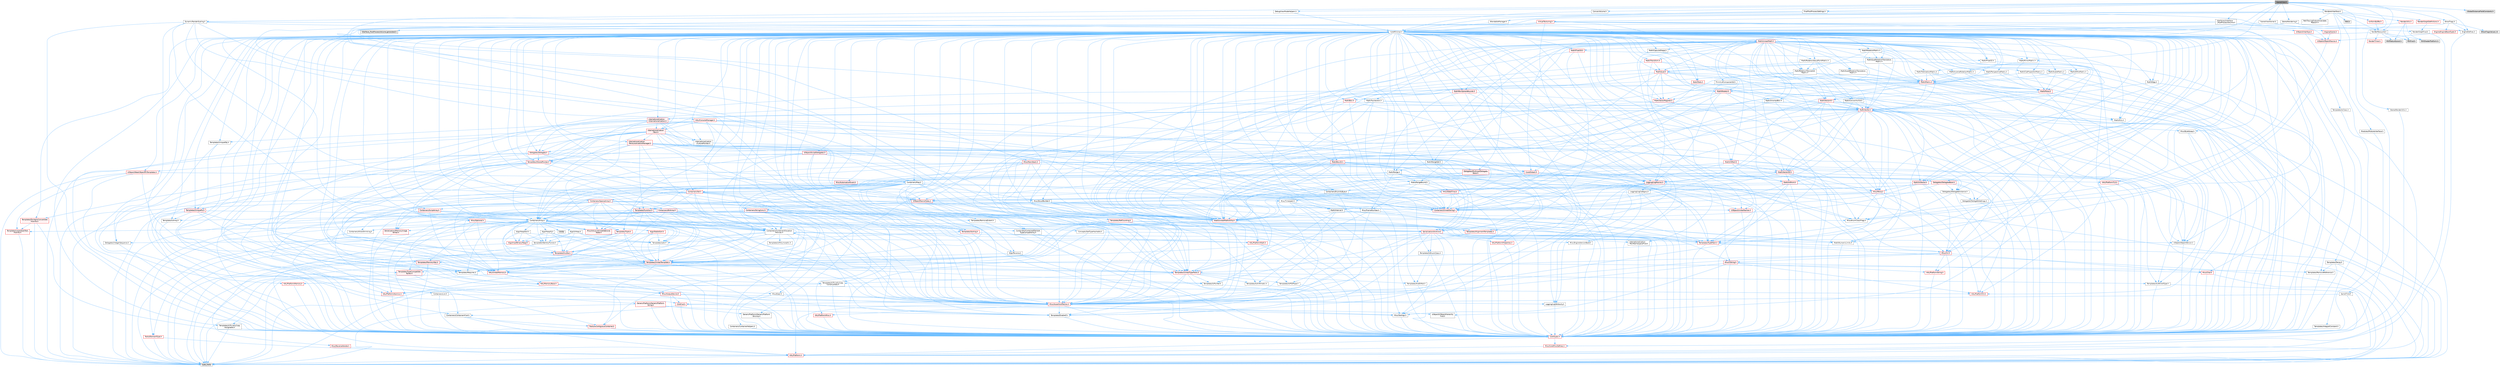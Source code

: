 digraph "SceneView.h"
{
 // INTERACTIVE_SVG=YES
 // LATEX_PDF_SIZE
  bgcolor="transparent";
  edge [fontname=Helvetica,fontsize=10,labelfontname=Helvetica,labelfontsize=10];
  node [fontname=Helvetica,fontsize=10,shape=box,height=0.2,width=0.4];
  Node1 [id="Node000001",label="SceneView.h",height=0.2,width=0.4,color="gray40", fillcolor="grey60", style="filled", fontcolor="black",tooltip=" "];
  Node1 -> Node2 [id="edge1_Node000001_Node000002",color="steelblue1",style="solid",tooltip=" "];
  Node2 [id="Node000002",label="ConvexVolume.h",height=0.2,width=0.4,color="grey40", fillcolor="white", style="filled",URL="$dc/d4e/ConvexVolume_8h.html",tooltip=" "];
  Node2 -> Node3 [id="edge2_Node000002_Node000003",color="steelblue1",style="solid",tooltip=" "];
  Node3 [id="Node000003",label="CoreMinimal.h",height=0.2,width=0.4,color="grey40", fillcolor="white", style="filled",URL="$d7/d67/CoreMinimal_8h.html",tooltip=" "];
  Node3 -> Node4 [id="edge3_Node000003_Node000004",color="steelblue1",style="solid",tooltip=" "];
  Node4 [id="Node000004",label="CoreTypes.h",height=0.2,width=0.4,color="red", fillcolor="#FFF0F0", style="filled",URL="$dc/dec/CoreTypes_8h.html",tooltip=" "];
  Node4 -> Node5 [id="edge4_Node000004_Node000005",color="steelblue1",style="solid",tooltip=" "];
  Node5 [id="Node000005",label="HAL/Platform.h",height=0.2,width=0.4,color="red", fillcolor="#FFF0F0", style="filled",URL="$d9/dd0/Platform_8h.html",tooltip=" "];
  Node5 -> Node8 [id="edge5_Node000005_Node000008",color="steelblue1",style="solid",tooltip=" "];
  Node8 [id="Node000008",label="type_traits",height=0.2,width=0.4,color="grey60", fillcolor="#E0E0E0", style="filled",tooltip=" "];
  Node4 -> Node16 [id="edge6_Node000004_Node000016",color="steelblue1",style="solid",tooltip=" "];
  Node16 [id="Node000016",label="Misc/CoreMiscDefines.h",height=0.2,width=0.4,color="red", fillcolor="#FFF0F0", style="filled",URL="$da/d38/CoreMiscDefines_8h.html",tooltip=" "];
  Node16 -> Node5 [id="edge7_Node000016_Node000005",color="steelblue1",style="solid",tooltip=" "];
  Node3 -> Node18 [id="edge8_Node000003_Node000018",color="steelblue1",style="solid",tooltip=" "];
  Node18 [id="Node000018",label="CoreFwd.h",height=0.2,width=0.4,color="red", fillcolor="#FFF0F0", style="filled",URL="$d1/d1e/CoreFwd_8h.html",tooltip=" "];
  Node18 -> Node4 [id="edge9_Node000018_Node000004",color="steelblue1",style="solid",tooltip=" "];
  Node18 -> Node19 [id="edge10_Node000018_Node000019",color="steelblue1",style="solid",tooltip=" "];
  Node19 [id="Node000019",label="Containers/ContainersFwd.h",height=0.2,width=0.4,color="grey40", fillcolor="white", style="filled",URL="$d4/d0a/ContainersFwd_8h.html",tooltip=" "];
  Node19 -> Node5 [id="edge11_Node000019_Node000005",color="steelblue1",style="solid",tooltip=" "];
  Node19 -> Node4 [id="edge12_Node000019_Node000004",color="steelblue1",style="solid",tooltip=" "];
  Node19 -> Node20 [id="edge13_Node000019_Node000020",color="steelblue1",style="solid",tooltip=" "];
  Node20 [id="Node000020",label="Traits/IsContiguousContainer.h",height=0.2,width=0.4,color="red", fillcolor="#FFF0F0", style="filled",URL="$d5/d3c/IsContiguousContainer_8h.html",tooltip=" "];
  Node20 -> Node4 [id="edge14_Node000020_Node000004",color="steelblue1",style="solid",tooltip=" "];
  Node18 -> Node24 [id="edge15_Node000018_Node000024",color="steelblue1",style="solid",tooltip=" "];
  Node24 [id="Node000024",label="UObject/UObjectHierarchy\lFwd.h",height=0.2,width=0.4,color="grey40", fillcolor="white", style="filled",URL="$d3/d13/UObjectHierarchyFwd_8h.html",tooltip=" "];
  Node3 -> Node24 [id="edge16_Node000003_Node000024",color="steelblue1",style="solid",tooltip=" "];
  Node3 -> Node19 [id="edge17_Node000003_Node000019",color="steelblue1",style="solid",tooltip=" "];
  Node3 -> Node25 [id="edge18_Node000003_Node000025",color="steelblue1",style="solid",tooltip=" "];
  Node25 [id="Node000025",label="Misc/VarArgs.h",height=0.2,width=0.4,color="grey40", fillcolor="white", style="filled",URL="$d5/d6f/VarArgs_8h.html",tooltip=" "];
  Node25 -> Node4 [id="edge19_Node000025_Node000004",color="steelblue1",style="solid",tooltip=" "];
  Node3 -> Node26 [id="edge20_Node000003_Node000026",color="steelblue1",style="solid",tooltip=" "];
  Node26 [id="Node000026",label="Logging/LogVerbosity.h",height=0.2,width=0.4,color="grey40", fillcolor="white", style="filled",URL="$d2/d8f/LogVerbosity_8h.html",tooltip=" "];
  Node26 -> Node4 [id="edge21_Node000026_Node000004",color="steelblue1",style="solid",tooltip=" "];
  Node3 -> Node27 [id="edge22_Node000003_Node000027",color="steelblue1",style="solid",tooltip=" "];
  Node27 [id="Node000027",label="Misc/OutputDevice.h",height=0.2,width=0.4,color="red", fillcolor="#FFF0F0", style="filled",URL="$d7/d32/OutputDevice_8h.html",tooltip=" "];
  Node27 -> Node18 [id="edge23_Node000027_Node000018",color="steelblue1",style="solid",tooltip=" "];
  Node27 -> Node4 [id="edge24_Node000027_Node000004",color="steelblue1",style="solid",tooltip=" "];
  Node27 -> Node26 [id="edge25_Node000027_Node000026",color="steelblue1",style="solid",tooltip=" "];
  Node27 -> Node25 [id="edge26_Node000027_Node000025",color="steelblue1",style="solid",tooltip=" "];
  Node3 -> Node33 [id="edge27_Node000003_Node000033",color="steelblue1",style="solid",tooltip=" "];
  Node33 [id="Node000033",label="HAL/PlatformCrt.h",height=0.2,width=0.4,color="red", fillcolor="#FFF0F0", style="filled",URL="$d8/d75/PlatformCrt_8h.html",tooltip=" "];
  Node3 -> Node43 [id="edge28_Node000003_Node000043",color="steelblue1",style="solid",tooltip=" "];
  Node43 [id="Node000043",label="HAL/PlatformMisc.h",height=0.2,width=0.4,color="red", fillcolor="#FFF0F0", style="filled",URL="$d0/df5/PlatformMisc_8h.html",tooltip=" "];
  Node43 -> Node4 [id="edge29_Node000043_Node000004",color="steelblue1",style="solid",tooltip=" "];
  Node3 -> Node62 [id="edge30_Node000003_Node000062",color="steelblue1",style="solid",tooltip=" "];
  Node62 [id="Node000062",label="Misc/AssertionMacros.h",height=0.2,width=0.4,color="red", fillcolor="#FFF0F0", style="filled",URL="$d0/dfa/AssertionMacros_8h.html",tooltip=" "];
  Node62 -> Node4 [id="edge31_Node000062_Node000004",color="steelblue1",style="solid",tooltip=" "];
  Node62 -> Node5 [id="edge32_Node000062_Node000005",color="steelblue1",style="solid",tooltip=" "];
  Node62 -> Node43 [id="edge33_Node000062_Node000043",color="steelblue1",style="solid",tooltip=" "];
  Node62 -> Node63 [id="edge34_Node000062_Node000063",color="steelblue1",style="solid",tooltip=" "];
  Node63 [id="Node000063",label="Templates/EnableIf.h",height=0.2,width=0.4,color="grey40", fillcolor="white", style="filled",URL="$d7/d60/EnableIf_8h.html",tooltip=" "];
  Node63 -> Node4 [id="edge35_Node000063_Node000004",color="steelblue1",style="solid",tooltip=" "];
  Node62 -> Node25 [id="edge36_Node000062_Node000025",color="steelblue1",style="solid",tooltip=" "];
  Node3 -> Node71 [id="edge37_Node000003_Node000071",color="steelblue1",style="solid",tooltip=" "];
  Node71 [id="Node000071",label="Templates/IsPointer.h",height=0.2,width=0.4,color="grey40", fillcolor="white", style="filled",URL="$d7/d05/IsPointer_8h.html",tooltip=" "];
  Node71 -> Node4 [id="edge38_Node000071_Node000004",color="steelblue1",style="solid",tooltip=" "];
  Node3 -> Node72 [id="edge39_Node000003_Node000072",color="steelblue1",style="solid",tooltip=" "];
  Node72 [id="Node000072",label="HAL/PlatformMemory.h",height=0.2,width=0.4,color="red", fillcolor="#FFF0F0", style="filled",URL="$de/d68/PlatformMemory_8h.html",tooltip=" "];
  Node72 -> Node4 [id="edge40_Node000072_Node000004",color="steelblue1",style="solid",tooltip=" "];
  Node3 -> Node55 [id="edge41_Node000003_Node000055",color="steelblue1",style="solid",tooltip=" "];
  Node55 [id="Node000055",label="HAL/PlatformAtomics.h",height=0.2,width=0.4,color="red", fillcolor="#FFF0F0", style="filled",URL="$d3/d36/PlatformAtomics_8h.html",tooltip=" "];
  Node55 -> Node4 [id="edge42_Node000055_Node000004",color="steelblue1",style="solid",tooltip=" "];
  Node3 -> Node77 [id="edge43_Node000003_Node000077",color="steelblue1",style="solid",tooltip=" "];
  Node77 [id="Node000077",label="Misc/Exec.h",height=0.2,width=0.4,color="grey40", fillcolor="white", style="filled",URL="$de/ddb/Exec_8h.html",tooltip=" "];
  Node77 -> Node4 [id="edge44_Node000077_Node000004",color="steelblue1",style="solid",tooltip=" "];
  Node77 -> Node62 [id="edge45_Node000077_Node000062",color="steelblue1",style="solid",tooltip=" "];
  Node3 -> Node78 [id="edge46_Node000003_Node000078",color="steelblue1",style="solid",tooltip=" "];
  Node78 [id="Node000078",label="HAL/MemoryBase.h",height=0.2,width=0.4,color="red", fillcolor="#FFF0F0", style="filled",URL="$d6/d9f/MemoryBase_8h.html",tooltip=" "];
  Node78 -> Node4 [id="edge47_Node000078_Node000004",color="steelblue1",style="solid",tooltip=" "];
  Node78 -> Node55 [id="edge48_Node000078_Node000055",color="steelblue1",style="solid",tooltip=" "];
  Node78 -> Node33 [id="edge49_Node000078_Node000033",color="steelblue1",style="solid",tooltip=" "];
  Node78 -> Node77 [id="edge50_Node000078_Node000077",color="steelblue1",style="solid",tooltip=" "];
  Node78 -> Node27 [id="edge51_Node000078_Node000027",color="steelblue1",style="solid",tooltip=" "];
  Node3 -> Node88 [id="edge52_Node000003_Node000088",color="steelblue1",style="solid",tooltip=" "];
  Node88 [id="Node000088",label="HAL/UnrealMemory.h",height=0.2,width=0.4,color="red", fillcolor="#FFF0F0", style="filled",URL="$d9/d96/UnrealMemory_8h.html",tooltip=" "];
  Node88 -> Node4 [id="edge53_Node000088_Node000004",color="steelblue1",style="solid",tooltip=" "];
  Node88 -> Node78 [id="edge54_Node000088_Node000078",color="steelblue1",style="solid",tooltip=" "];
  Node88 -> Node72 [id="edge55_Node000088_Node000072",color="steelblue1",style="solid",tooltip=" "];
  Node88 -> Node71 [id="edge56_Node000088_Node000071",color="steelblue1",style="solid",tooltip=" "];
  Node3 -> Node90 [id="edge57_Node000003_Node000090",color="steelblue1",style="solid",tooltip=" "];
  Node90 [id="Node000090",label="Templates/IsArithmetic.h",height=0.2,width=0.4,color="grey40", fillcolor="white", style="filled",URL="$d2/d5d/IsArithmetic_8h.html",tooltip=" "];
  Node90 -> Node4 [id="edge58_Node000090_Node000004",color="steelblue1",style="solid",tooltip=" "];
  Node3 -> Node84 [id="edge59_Node000003_Node000084",color="steelblue1",style="solid",tooltip=" "];
  Node84 [id="Node000084",label="Templates/AndOrNot.h",height=0.2,width=0.4,color="grey40", fillcolor="white", style="filled",URL="$db/d0a/AndOrNot_8h.html",tooltip=" "];
  Node84 -> Node4 [id="edge60_Node000084_Node000004",color="steelblue1",style="solid",tooltip=" "];
  Node3 -> Node91 [id="edge61_Node000003_Node000091",color="steelblue1",style="solid",tooltip=" "];
  Node91 [id="Node000091",label="Templates/IsPODType.h",height=0.2,width=0.4,color="grey40", fillcolor="white", style="filled",URL="$d7/db1/IsPODType_8h.html",tooltip=" "];
  Node91 -> Node4 [id="edge62_Node000091_Node000004",color="steelblue1",style="solid",tooltip=" "];
  Node3 -> Node92 [id="edge63_Node000003_Node000092",color="steelblue1",style="solid",tooltip=" "];
  Node92 [id="Node000092",label="Templates/IsUECoreType.h",height=0.2,width=0.4,color="grey40", fillcolor="white", style="filled",URL="$d1/db8/IsUECoreType_8h.html",tooltip=" "];
  Node92 -> Node4 [id="edge64_Node000092_Node000004",color="steelblue1",style="solid",tooltip=" "];
  Node92 -> Node8 [id="edge65_Node000092_Node000008",color="steelblue1",style="solid",tooltip=" "];
  Node3 -> Node85 [id="edge66_Node000003_Node000085",color="steelblue1",style="solid",tooltip=" "];
  Node85 [id="Node000085",label="Templates/IsTriviallyCopy\lConstructible.h",height=0.2,width=0.4,color="grey40", fillcolor="white", style="filled",URL="$d3/d78/IsTriviallyCopyConstructible_8h.html",tooltip=" "];
  Node85 -> Node4 [id="edge67_Node000085_Node000004",color="steelblue1",style="solid",tooltip=" "];
  Node85 -> Node8 [id="edge68_Node000085_Node000008",color="steelblue1",style="solid",tooltip=" "];
  Node3 -> Node93 [id="edge69_Node000003_Node000093",color="steelblue1",style="solid",tooltip=" "];
  Node93 [id="Node000093",label="Templates/UnrealTypeTraits.h",height=0.2,width=0.4,color="red", fillcolor="#FFF0F0", style="filled",URL="$d2/d2d/UnrealTypeTraits_8h.html",tooltip=" "];
  Node93 -> Node4 [id="edge70_Node000093_Node000004",color="steelblue1",style="solid",tooltip=" "];
  Node93 -> Node71 [id="edge71_Node000093_Node000071",color="steelblue1",style="solid",tooltip=" "];
  Node93 -> Node62 [id="edge72_Node000093_Node000062",color="steelblue1",style="solid",tooltip=" "];
  Node93 -> Node84 [id="edge73_Node000093_Node000084",color="steelblue1",style="solid",tooltip=" "];
  Node93 -> Node63 [id="edge74_Node000093_Node000063",color="steelblue1",style="solid",tooltip=" "];
  Node93 -> Node90 [id="edge75_Node000093_Node000090",color="steelblue1",style="solid",tooltip=" "];
  Node93 -> Node91 [id="edge76_Node000093_Node000091",color="steelblue1",style="solid",tooltip=" "];
  Node93 -> Node92 [id="edge77_Node000093_Node000092",color="steelblue1",style="solid",tooltip=" "];
  Node93 -> Node85 [id="edge78_Node000093_Node000085",color="steelblue1",style="solid",tooltip=" "];
  Node3 -> Node63 [id="edge79_Node000003_Node000063",color="steelblue1",style="solid",tooltip=" "];
  Node3 -> Node95 [id="edge80_Node000003_Node000095",color="steelblue1",style="solid",tooltip=" "];
  Node95 [id="Node000095",label="Templates/RemoveReference.h",height=0.2,width=0.4,color="grey40", fillcolor="white", style="filled",URL="$da/dbe/RemoveReference_8h.html",tooltip=" "];
  Node95 -> Node4 [id="edge81_Node000095_Node000004",color="steelblue1",style="solid",tooltip=" "];
  Node3 -> Node96 [id="edge82_Node000003_Node000096",color="steelblue1",style="solid",tooltip=" "];
  Node96 [id="Node000096",label="Templates/IntegralConstant.h",height=0.2,width=0.4,color="grey40", fillcolor="white", style="filled",URL="$db/d1b/IntegralConstant_8h.html",tooltip=" "];
  Node96 -> Node4 [id="edge83_Node000096_Node000004",color="steelblue1",style="solid",tooltip=" "];
  Node3 -> Node97 [id="edge84_Node000003_Node000097",color="steelblue1",style="solid",tooltip=" "];
  Node97 [id="Node000097",label="Templates/IsClass.h",height=0.2,width=0.4,color="grey40", fillcolor="white", style="filled",URL="$db/dcb/IsClass_8h.html",tooltip=" "];
  Node97 -> Node4 [id="edge85_Node000097_Node000004",color="steelblue1",style="solid",tooltip=" "];
  Node3 -> Node98 [id="edge86_Node000003_Node000098",color="steelblue1",style="solid",tooltip=" "];
  Node98 [id="Node000098",label="Templates/TypeCompatible\lBytes.h",height=0.2,width=0.4,color="red", fillcolor="#FFF0F0", style="filled",URL="$df/d0a/TypeCompatibleBytes_8h.html",tooltip=" "];
  Node98 -> Node4 [id="edge87_Node000098_Node000004",color="steelblue1",style="solid",tooltip=" "];
  Node98 -> Node8 [id="edge88_Node000098_Node000008",color="steelblue1",style="solid",tooltip=" "];
  Node3 -> Node20 [id="edge89_Node000003_Node000020",color="steelblue1",style="solid",tooltip=" "];
  Node3 -> Node99 [id="edge90_Node000003_Node000099",color="steelblue1",style="solid",tooltip=" "];
  Node99 [id="Node000099",label="Templates/UnrealTemplate.h",height=0.2,width=0.4,color="red", fillcolor="#FFF0F0", style="filled",URL="$d4/d24/UnrealTemplate_8h.html",tooltip=" "];
  Node99 -> Node4 [id="edge91_Node000099_Node000004",color="steelblue1",style="solid",tooltip=" "];
  Node99 -> Node71 [id="edge92_Node000099_Node000071",color="steelblue1",style="solid",tooltip=" "];
  Node99 -> Node88 [id="edge93_Node000099_Node000088",color="steelblue1",style="solid",tooltip=" "];
  Node99 -> Node93 [id="edge94_Node000099_Node000093",color="steelblue1",style="solid",tooltip=" "];
  Node99 -> Node95 [id="edge95_Node000099_Node000095",color="steelblue1",style="solid",tooltip=" "];
  Node99 -> Node65 [id="edge96_Node000099_Node000065",color="steelblue1",style="solid",tooltip=" "];
  Node65 [id="Node000065",label="Templates/Requires.h",height=0.2,width=0.4,color="grey40", fillcolor="white", style="filled",URL="$dc/d96/Requires_8h.html",tooltip=" "];
  Node65 -> Node63 [id="edge97_Node000065_Node000063",color="steelblue1",style="solid",tooltip=" "];
  Node65 -> Node8 [id="edge98_Node000065_Node000008",color="steelblue1",style="solid",tooltip=" "];
  Node99 -> Node98 [id="edge99_Node000099_Node000098",color="steelblue1",style="solid",tooltip=" "];
  Node99 -> Node20 [id="edge100_Node000099_Node000020",color="steelblue1",style="solid",tooltip=" "];
  Node99 -> Node8 [id="edge101_Node000099_Node000008",color="steelblue1",style="solid",tooltip=" "];
  Node3 -> Node48 [id="edge102_Node000003_Node000048",color="steelblue1",style="solid",tooltip=" "];
  Node48 [id="Node000048",label="Math/NumericLimits.h",height=0.2,width=0.4,color="grey40", fillcolor="white", style="filled",URL="$df/d1b/NumericLimits_8h.html",tooltip=" "];
  Node48 -> Node4 [id="edge103_Node000048_Node000004",color="steelblue1",style="solid",tooltip=" "];
  Node3 -> Node103 [id="edge104_Node000003_Node000103",color="steelblue1",style="solid",tooltip=" "];
  Node103 [id="Node000103",label="HAL/PlatformMath.h",height=0.2,width=0.4,color="red", fillcolor="#FFF0F0", style="filled",URL="$dc/d53/PlatformMath_8h.html",tooltip=" "];
  Node103 -> Node4 [id="edge105_Node000103_Node000004",color="steelblue1",style="solid",tooltip=" "];
  Node3 -> Node86 [id="edge106_Node000003_Node000086",color="steelblue1",style="solid",tooltip=" "];
  Node86 [id="Node000086",label="Templates/IsTriviallyCopy\lAssignable.h",height=0.2,width=0.4,color="grey40", fillcolor="white", style="filled",URL="$d2/df2/IsTriviallyCopyAssignable_8h.html",tooltip=" "];
  Node86 -> Node4 [id="edge107_Node000086_Node000004",color="steelblue1",style="solid",tooltip=" "];
  Node86 -> Node8 [id="edge108_Node000086_Node000008",color="steelblue1",style="solid",tooltip=" "];
  Node3 -> Node111 [id="edge109_Node000003_Node000111",color="steelblue1",style="solid",tooltip=" "];
  Node111 [id="Node000111",label="Templates/MemoryOps.h",height=0.2,width=0.4,color="red", fillcolor="#FFF0F0", style="filled",URL="$db/dea/MemoryOps_8h.html",tooltip=" "];
  Node111 -> Node4 [id="edge110_Node000111_Node000004",color="steelblue1",style="solid",tooltip=" "];
  Node111 -> Node88 [id="edge111_Node000111_Node000088",color="steelblue1",style="solid",tooltip=" "];
  Node111 -> Node86 [id="edge112_Node000111_Node000086",color="steelblue1",style="solid",tooltip=" "];
  Node111 -> Node85 [id="edge113_Node000111_Node000085",color="steelblue1",style="solid",tooltip=" "];
  Node111 -> Node65 [id="edge114_Node000111_Node000065",color="steelblue1",style="solid",tooltip=" "];
  Node111 -> Node93 [id="edge115_Node000111_Node000093",color="steelblue1",style="solid",tooltip=" "];
  Node111 -> Node8 [id="edge116_Node000111_Node000008",color="steelblue1",style="solid",tooltip=" "];
  Node3 -> Node112 [id="edge117_Node000003_Node000112",color="steelblue1",style="solid",tooltip=" "];
  Node112 [id="Node000112",label="Containers/ContainerAllocation\lPolicies.h",height=0.2,width=0.4,color="grey40", fillcolor="white", style="filled",URL="$d7/dff/ContainerAllocationPolicies_8h.html",tooltip=" "];
  Node112 -> Node4 [id="edge118_Node000112_Node000004",color="steelblue1",style="solid",tooltip=" "];
  Node112 -> Node113 [id="edge119_Node000112_Node000113",color="steelblue1",style="solid",tooltip=" "];
  Node113 [id="Node000113",label="Containers/ContainerHelpers.h",height=0.2,width=0.4,color="grey40", fillcolor="white", style="filled",URL="$d7/d33/ContainerHelpers_8h.html",tooltip=" "];
  Node113 -> Node4 [id="edge120_Node000113_Node000004",color="steelblue1",style="solid",tooltip=" "];
  Node112 -> Node112 [id="edge121_Node000112_Node000112",color="steelblue1",style="solid",tooltip=" "];
  Node112 -> Node103 [id="edge122_Node000112_Node000103",color="steelblue1",style="solid",tooltip=" "];
  Node112 -> Node88 [id="edge123_Node000112_Node000088",color="steelblue1",style="solid",tooltip=" "];
  Node112 -> Node48 [id="edge124_Node000112_Node000048",color="steelblue1",style="solid",tooltip=" "];
  Node112 -> Node62 [id="edge125_Node000112_Node000062",color="steelblue1",style="solid",tooltip=" "];
  Node112 -> Node114 [id="edge126_Node000112_Node000114",color="steelblue1",style="solid",tooltip=" "];
  Node114 [id="Node000114",label="Templates/IsPolymorphic.h",height=0.2,width=0.4,color="grey40", fillcolor="white", style="filled",URL="$dc/d20/IsPolymorphic_8h.html",tooltip=" "];
  Node112 -> Node111 [id="edge127_Node000112_Node000111",color="steelblue1",style="solid",tooltip=" "];
  Node112 -> Node98 [id="edge128_Node000112_Node000098",color="steelblue1",style="solid",tooltip=" "];
  Node112 -> Node8 [id="edge129_Node000112_Node000008",color="steelblue1",style="solid",tooltip=" "];
  Node3 -> Node115 [id="edge130_Node000003_Node000115",color="steelblue1",style="solid",tooltip=" "];
  Node115 [id="Node000115",label="Templates/IsEnumClass.h",height=0.2,width=0.4,color="grey40", fillcolor="white", style="filled",URL="$d7/d15/IsEnumClass_8h.html",tooltip=" "];
  Node115 -> Node4 [id="edge131_Node000115_Node000004",color="steelblue1",style="solid",tooltip=" "];
  Node115 -> Node84 [id="edge132_Node000115_Node000084",color="steelblue1",style="solid",tooltip=" "];
  Node3 -> Node116 [id="edge133_Node000003_Node000116",color="steelblue1",style="solid",tooltip=" "];
  Node116 [id="Node000116",label="HAL/PlatformProperties.h",height=0.2,width=0.4,color="red", fillcolor="#FFF0F0", style="filled",URL="$d9/db0/PlatformProperties_8h.html",tooltip=" "];
  Node116 -> Node4 [id="edge134_Node000116_Node000004",color="steelblue1",style="solid",tooltip=" "];
  Node3 -> Node119 [id="edge135_Node000003_Node000119",color="steelblue1",style="solid",tooltip=" "];
  Node119 [id="Node000119",label="Misc/EngineVersionBase.h",height=0.2,width=0.4,color="grey40", fillcolor="white", style="filled",URL="$d5/d2b/EngineVersionBase_8h.html",tooltip=" "];
  Node119 -> Node4 [id="edge136_Node000119_Node000004",color="steelblue1",style="solid",tooltip=" "];
  Node3 -> Node120 [id="edge137_Node000003_Node000120",color="steelblue1",style="solid",tooltip=" "];
  Node120 [id="Node000120",label="Internationalization\l/TextNamespaceFwd.h",height=0.2,width=0.4,color="grey40", fillcolor="white", style="filled",URL="$d8/d97/TextNamespaceFwd_8h.html",tooltip=" "];
  Node120 -> Node4 [id="edge138_Node000120_Node000004",color="steelblue1",style="solid",tooltip=" "];
  Node3 -> Node121 [id="edge139_Node000003_Node000121",color="steelblue1",style="solid",tooltip=" "];
  Node121 [id="Node000121",label="Serialization/Archive.h",height=0.2,width=0.4,color="red", fillcolor="#FFF0F0", style="filled",URL="$d7/d3b/Archive_8h.html",tooltip=" "];
  Node121 -> Node18 [id="edge140_Node000121_Node000018",color="steelblue1",style="solid",tooltip=" "];
  Node121 -> Node4 [id="edge141_Node000121_Node000004",color="steelblue1",style="solid",tooltip=" "];
  Node121 -> Node116 [id="edge142_Node000121_Node000116",color="steelblue1",style="solid",tooltip=" "];
  Node121 -> Node120 [id="edge143_Node000121_Node000120",color="steelblue1",style="solid",tooltip=" "];
  Node121 -> Node62 [id="edge144_Node000121_Node000062",color="steelblue1",style="solid",tooltip=" "];
  Node121 -> Node119 [id="edge145_Node000121_Node000119",color="steelblue1",style="solid",tooltip=" "];
  Node121 -> Node25 [id="edge146_Node000121_Node000025",color="steelblue1",style="solid",tooltip=" "];
  Node121 -> Node63 [id="edge147_Node000121_Node000063",color="steelblue1",style="solid",tooltip=" "];
  Node121 -> Node115 [id="edge148_Node000121_Node000115",color="steelblue1",style="solid",tooltip=" "];
  Node121 -> Node99 [id="edge149_Node000121_Node000099",color="steelblue1",style="solid",tooltip=" "];
  Node121 -> Node124 [id="edge150_Node000121_Node000124",color="steelblue1",style="solid",tooltip=" "];
  Node124 [id="Node000124",label="UObject/ObjectVersion.h",height=0.2,width=0.4,color="grey40", fillcolor="white", style="filled",URL="$da/d63/ObjectVersion_8h.html",tooltip=" "];
  Node124 -> Node4 [id="edge151_Node000124_Node000004",color="steelblue1",style="solid",tooltip=" "];
  Node3 -> Node125 [id="edge152_Node000003_Node000125",color="steelblue1",style="solid",tooltip=" "];
  Node125 [id="Node000125",label="Templates/Less.h",height=0.2,width=0.4,color="grey40", fillcolor="white", style="filled",URL="$de/dc8/Less_8h.html",tooltip=" "];
  Node125 -> Node4 [id="edge153_Node000125_Node000004",color="steelblue1",style="solid",tooltip=" "];
  Node125 -> Node99 [id="edge154_Node000125_Node000099",color="steelblue1",style="solid",tooltip=" "];
  Node3 -> Node126 [id="edge155_Node000003_Node000126",color="steelblue1",style="solid",tooltip=" "];
  Node126 [id="Node000126",label="Templates/Sorting.h",height=0.2,width=0.4,color="red", fillcolor="#FFF0F0", style="filled",URL="$d3/d9e/Sorting_8h.html",tooltip=" "];
  Node126 -> Node4 [id="edge156_Node000126_Node000004",color="steelblue1",style="solid",tooltip=" "];
  Node126 -> Node103 [id="edge157_Node000126_Node000103",color="steelblue1",style="solid",tooltip=" "];
  Node126 -> Node125 [id="edge158_Node000126_Node000125",color="steelblue1",style="solid",tooltip=" "];
  Node3 -> Node137 [id="edge159_Node000003_Node000137",color="steelblue1",style="solid",tooltip=" "];
  Node137 [id="Node000137",label="Misc/Char.h",height=0.2,width=0.4,color="red", fillcolor="#FFF0F0", style="filled",URL="$d0/d58/Char_8h.html",tooltip=" "];
  Node137 -> Node4 [id="edge160_Node000137_Node000004",color="steelblue1",style="solid",tooltip=" "];
  Node137 -> Node8 [id="edge161_Node000137_Node000008",color="steelblue1",style="solid",tooltip=" "];
  Node3 -> Node140 [id="edge162_Node000003_Node000140",color="steelblue1",style="solid",tooltip=" "];
  Node140 [id="Node000140",label="GenericPlatform/GenericPlatform\lStricmp.h",height=0.2,width=0.4,color="grey40", fillcolor="white", style="filled",URL="$d2/d86/GenericPlatformStricmp_8h.html",tooltip=" "];
  Node140 -> Node4 [id="edge163_Node000140_Node000004",color="steelblue1",style="solid",tooltip=" "];
  Node3 -> Node141 [id="edge164_Node000003_Node000141",color="steelblue1",style="solid",tooltip=" "];
  Node141 [id="Node000141",label="GenericPlatform/GenericPlatform\lString.h",height=0.2,width=0.4,color="red", fillcolor="#FFF0F0", style="filled",URL="$dd/d20/GenericPlatformString_8h.html",tooltip=" "];
  Node141 -> Node4 [id="edge165_Node000141_Node000004",color="steelblue1",style="solid",tooltip=" "];
  Node141 -> Node140 [id="edge166_Node000141_Node000140",color="steelblue1",style="solid",tooltip=" "];
  Node141 -> Node63 [id="edge167_Node000141_Node000063",color="steelblue1",style="solid",tooltip=" "];
  Node141 -> Node8 [id="edge168_Node000141_Node000008",color="steelblue1",style="solid",tooltip=" "];
  Node3 -> Node74 [id="edge169_Node000003_Node000074",color="steelblue1",style="solid",tooltip=" "];
  Node74 [id="Node000074",label="HAL/PlatformString.h",height=0.2,width=0.4,color="red", fillcolor="#FFF0F0", style="filled",URL="$db/db5/PlatformString_8h.html",tooltip=" "];
  Node74 -> Node4 [id="edge170_Node000074_Node000004",color="steelblue1",style="solid",tooltip=" "];
  Node3 -> Node144 [id="edge171_Node000003_Node000144",color="steelblue1",style="solid",tooltip=" "];
  Node144 [id="Node000144",label="Misc/CString.h",height=0.2,width=0.4,color="red", fillcolor="#FFF0F0", style="filled",URL="$d2/d49/CString_8h.html",tooltip=" "];
  Node144 -> Node4 [id="edge172_Node000144_Node000004",color="steelblue1",style="solid",tooltip=" "];
  Node144 -> Node33 [id="edge173_Node000144_Node000033",color="steelblue1",style="solid",tooltip=" "];
  Node144 -> Node74 [id="edge174_Node000144_Node000074",color="steelblue1",style="solid",tooltip=" "];
  Node144 -> Node62 [id="edge175_Node000144_Node000062",color="steelblue1",style="solid",tooltip=" "];
  Node144 -> Node137 [id="edge176_Node000144_Node000137",color="steelblue1",style="solid",tooltip=" "];
  Node144 -> Node25 [id="edge177_Node000144_Node000025",color="steelblue1",style="solid",tooltip=" "];
  Node3 -> Node145 [id="edge178_Node000003_Node000145",color="steelblue1",style="solid",tooltip=" "];
  Node145 [id="Node000145",label="Misc/Crc.h",height=0.2,width=0.4,color="red", fillcolor="#FFF0F0", style="filled",URL="$d4/dd2/Crc_8h.html",tooltip=" "];
  Node145 -> Node4 [id="edge179_Node000145_Node000004",color="steelblue1",style="solid",tooltip=" "];
  Node145 -> Node74 [id="edge180_Node000145_Node000074",color="steelblue1",style="solid",tooltip=" "];
  Node145 -> Node62 [id="edge181_Node000145_Node000062",color="steelblue1",style="solid",tooltip=" "];
  Node145 -> Node144 [id="edge182_Node000145_Node000144",color="steelblue1",style="solid",tooltip=" "];
  Node145 -> Node137 [id="edge183_Node000145_Node000137",color="steelblue1",style="solid",tooltip=" "];
  Node145 -> Node93 [id="edge184_Node000145_Node000093",color="steelblue1",style="solid",tooltip=" "];
  Node3 -> Node136 [id="edge185_Node000003_Node000136",color="steelblue1",style="solid",tooltip=" "];
  Node136 [id="Node000136",label="Math/UnrealMathUtility.h",height=0.2,width=0.4,color="red", fillcolor="#FFF0F0", style="filled",URL="$db/db8/UnrealMathUtility_8h.html",tooltip=" "];
  Node136 -> Node4 [id="edge186_Node000136_Node000004",color="steelblue1",style="solid",tooltip=" "];
  Node136 -> Node62 [id="edge187_Node000136_Node000062",color="steelblue1",style="solid",tooltip=" "];
  Node136 -> Node103 [id="edge188_Node000136_Node000103",color="steelblue1",style="solid",tooltip=" "];
  Node136 -> Node65 [id="edge189_Node000136_Node000065",color="steelblue1",style="solid",tooltip=" "];
  Node3 -> Node146 [id="edge190_Node000003_Node000146",color="steelblue1",style="solid",tooltip=" "];
  Node146 [id="Node000146",label="Containers/UnrealString.h",height=0.2,width=0.4,color="red", fillcolor="#FFF0F0", style="filled",URL="$d5/dba/UnrealString_8h.html",tooltip=" "];
  Node3 -> Node150 [id="edge191_Node000003_Node000150",color="steelblue1",style="solid",tooltip=" "];
  Node150 [id="Node000150",label="Containers/Array.h",height=0.2,width=0.4,color="grey40", fillcolor="white", style="filled",URL="$df/dd0/Array_8h.html",tooltip=" "];
  Node150 -> Node4 [id="edge192_Node000150_Node000004",color="steelblue1",style="solid",tooltip=" "];
  Node150 -> Node62 [id="edge193_Node000150_Node000062",color="steelblue1",style="solid",tooltip=" "];
  Node150 -> Node151 [id="edge194_Node000150_Node000151",color="steelblue1",style="solid",tooltip=" "];
  Node151 [id="Node000151",label="Misc/IntrusiveUnsetOptional\lState.h",height=0.2,width=0.4,color="red", fillcolor="#FFF0F0", style="filled",URL="$d2/d0a/IntrusiveUnsetOptionalState_8h.html",tooltip=" "];
  Node150 -> Node153 [id="edge195_Node000150_Node000153",color="steelblue1",style="solid",tooltip=" "];
  Node153 [id="Node000153",label="Misc/ReverseIterate.h",height=0.2,width=0.4,color="red", fillcolor="#FFF0F0", style="filled",URL="$db/de3/ReverseIterate_8h.html",tooltip=" "];
  Node153 -> Node5 [id="edge196_Node000153_Node000005",color="steelblue1",style="solid",tooltip=" "];
  Node150 -> Node88 [id="edge197_Node000150_Node000088",color="steelblue1",style="solid",tooltip=" "];
  Node150 -> Node93 [id="edge198_Node000150_Node000093",color="steelblue1",style="solid",tooltip=" "];
  Node150 -> Node99 [id="edge199_Node000150_Node000099",color="steelblue1",style="solid",tooltip=" "];
  Node150 -> Node155 [id="edge200_Node000150_Node000155",color="steelblue1",style="solid",tooltip=" "];
  Node155 [id="Node000155",label="Containers/AllowShrinking.h",height=0.2,width=0.4,color="grey40", fillcolor="white", style="filled",URL="$d7/d1a/AllowShrinking_8h.html",tooltip=" "];
  Node155 -> Node4 [id="edge201_Node000155_Node000004",color="steelblue1",style="solid",tooltip=" "];
  Node150 -> Node112 [id="edge202_Node000150_Node000112",color="steelblue1",style="solid",tooltip=" "];
  Node150 -> Node156 [id="edge203_Node000150_Node000156",color="steelblue1",style="solid",tooltip=" "];
  Node156 [id="Node000156",label="Containers/ContainerElement\lTypeCompatibility.h",height=0.2,width=0.4,color="grey40", fillcolor="white", style="filled",URL="$df/ddf/ContainerElementTypeCompatibility_8h.html",tooltip=" "];
  Node156 -> Node4 [id="edge204_Node000156_Node000004",color="steelblue1",style="solid",tooltip=" "];
  Node156 -> Node93 [id="edge205_Node000156_Node000093",color="steelblue1",style="solid",tooltip=" "];
  Node150 -> Node121 [id="edge206_Node000150_Node000121",color="steelblue1",style="solid",tooltip=" "];
  Node150 -> Node157 [id="edge207_Node000150_Node000157",color="steelblue1",style="solid",tooltip=" "];
  Node157 [id="Node000157",label="Serialization/MemoryImage\lWriter.h",height=0.2,width=0.4,color="red", fillcolor="#FFF0F0", style="filled",URL="$d0/d08/MemoryImageWriter_8h.html",tooltip=" "];
  Node157 -> Node4 [id="edge208_Node000157_Node000004",color="steelblue1",style="solid",tooltip=" "];
  Node150 -> Node166 [id="edge209_Node000150_Node000166",color="steelblue1",style="solid",tooltip=" "];
  Node166 [id="Node000166",label="Algo/Heapify.h",height=0.2,width=0.4,color="grey40", fillcolor="white", style="filled",URL="$d0/d2a/Heapify_8h.html",tooltip=" "];
  Node166 -> Node133 [id="edge210_Node000166_Node000133",color="steelblue1",style="solid",tooltip=" "];
  Node133 [id="Node000133",label="Algo/Impl/BinaryHeap.h",height=0.2,width=0.4,color="red", fillcolor="#FFF0F0", style="filled",URL="$d7/da3/Algo_2Impl_2BinaryHeap_8h.html",tooltip=" "];
  Node133 -> Node129 [id="edge211_Node000133_Node000129",color="steelblue1",style="solid",tooltip=" "];
  Node129 [id="Node000129",label="Templates/Invoke.h",height=0.2,width=0.4,color="red", fillcolor="#FFF0F0", style="filled",URL="$d7/deb/Invoke_8h.html",tooltip=" "];
  Node129 -> Node4 [id="edge212_Node000129_Node000004",color="steelblue1",style="solid",tooltip=" "];
  Node129 -> Node99 [id="edge213_Node000129_Node000099",color="steelblue1",style="solid",tooltip=" "];
  Node129 -> Node8 [id="edge214_Node000129_Node000008",color="steelblue1",style="solid",tooltip=" "];
  Node133 -> Node8 [id="edge215_Node000133_Node000008",color="steelblue1",style="solid",tooltip=" "];
  Node166 -> Node128 [id="edge216_Node000166_Node000128",color="steelblue1",style="solid",tooltip=" "];
  Node128 [id="Node000128",label="Templates/IdentityFunctor.h",height=0.2,width=0.4,color="grey40", fillcolor="white", style="filled",URL="$d7/d2e/IdentityFunctor_8h.html",tooltip=" "];
  Node128 -> Node5 [id="edge217_Node000128_Node000005",color="steelblue1",style="solid",tooltip=" "];
  Node166 -> Node129 [id="edge218_Node000166_Node000129",color="steelblue1",style="solid",tooltip=" "];
  Node166 -> Node125 [id="edge219_Node000166_Node000125",color="steelblue1",style="solid",tooltip=" "];
  Node166 -> Node99 [id="edge220_Node000166_Node000099",color="steelblue1",style="solid",tooltip=" "];
  Node150 -> Node167 [id="edge221_Node000150_Node000167",color="steelblue1",style="solid",tooltip=" "];
  Node167 [id="Node000167",label="Algo/HeapSort.h",height=0.2,width=0.4,color="grey40", fillcolor="white", style="filled",URL="$d3/d92/HeapSort_8h.html",tooltip=" "];
  Node167 -> Node133 [id="edge222_Node000167_Node000133",color="steelblue1",style="solid",tooltip=" "];
  Node167 -> Node128 [id="edge223_Node000167_Node000128",color="steelblue1",style="solid",tooltip=" "];
  Node167 -> Node125 [id="edge224_Node000167_Node000125",color="steelblue1",style="solid",tooltip=" "];
  Node167 -> Node99 [id="edge225_Node000167_Node000099",color="steelblue1",style="solid",tooltip=" "];
  Node150 -> Node168 [id="edge226_Node000150_Node000168",color="steelblue1",style="solid",tooltip=" "];
  Node168 [id="Node000168",label="Algo/IsHeap.h",height=0.2,width=0.4,color="grey40", fillcolor="white", style="filled",URL="$de/d32/IsHeap_8h.html",tooltip=" "];
  Node168 -> Node133 [id="edge227_Node000168_Node000133",color="steelblue1",style="solid",tooltip=" "];
  Node168 -> Node128 [id="edge228_Node000168_Node000128",color="steelblue1",style="solid",tooltip=" "];
  Node168 -> Node129 [id="edge229_Node000168_Node000129",color="steelblue1",style="solid",tooltip=" "];
  Node168 -> Node125 [id="edge230_Node000168_Node000125",color="steelblue1",style="solid",tooltip=" "];
  Node168 -> Node99 [id="edge231_Node000168_Node000099",color="steelblue1",style="solid",tooltip=" "];
  Node150 -> Node133 [id="edge232_Node000150_Node000133",color="steelblue1",style="solid",tooltip=" "];
  Node150 -> Node169 [id="edge233_Node000150_Node000169",color="steelblue1",style="solid",tooltip=" "];
  Node169 [id="Node000169",label="Algo/StableSort.h",height=0.2,width=0.4,color="red", fillcolor="#FFF0F0", style="filled",URL="$d7/d3c/StableSort_8h.html",tooltip=" "];
  Node169 -> Node128 [id="edge234_Node000169_Node000128",color="steelblue1",style="solid",tooltip=" "];
  Node169 -> Node129 [id="edge235_Node000169_Node000129",color="steelblue1",style="solid",tooltip=" "];
  Node169 -> Node125 [id="edge236_Node000169_Node000125",color="steelblue1",style="solid",tooltip=" "];
  Node169 -> Node99 [id="edge237_Node000169_Node000099",color="steelblue1",style="solid",tooltip=" "];
  Node150 -> Node171 [id="edge238_Node000150_Node000171",color="steelblue1",style="solid",tooltip=" "];
  Node171 [id="Node000171",label="Concepts/GetTypeHashable.h",height=0.2,width=0.4,color="grey40", fillcolor="white", style="filled",URL="$d3/da2/GetTypeHashable_8h.html",tooltip=" "];
  Node171 -> Node4 [id="edge239_Node000171_Node000004",color="steelblue1",style="solid",tooltip=" "];
  Node171 -> Node162 [id="edge240_Node000171_Node000162",color="steelblue1",style="solid",tooltip=" "];
  Node162 [id="Node000162",label="Templates/TypeHash.h",height=0.2,width=0.4,color="red", fillcolor="#FFF0F0", style="filled",URL="$d1/d62/TypeHash_8h.html",tooltip=" "];
  Node162 -> Node4 [id="edge241_Node000162_Node000004",color="steelblue1",style="solid",tooltip=" "];
  Node162 -> Node65 [id="edge242_Node000162_Node000065",color="steelblue1",style="solid",tooltip=" "];
  Node162 -> Node145 [id="edge243_Node000162_Node000145",color="steelblue1",style="solid",tooltip=" "];
  Node162 -> Node8 [id="edge244_Node000162_Node000008",color="steelblue1",style="solid",tooltip=" "];
  Node150 -> Node128 [id="edge245_Node000150_Node000128",color="steelblue1",style="solid",tooltip=" "];
  Node150 -> Node129 [id="edge246_Node000150_Node000129",color="steelblue1",style="solid",tooltip=" "];
  Node150 -> Node125 [id="edge247_Node000150_Node000125",color="steelblue1",style="solid",tooltip=" "];
  Node150 -> Node172 [id="edge248_Node000150_Node000172",color="steelblue1",style="solid",tooltip=" "];
  Node172 [id="Node000172",label="Templates/LosesQualifiers\lFromTo.h",height=0.2,width=0.4,color="red", fillcolor="#FFF0F0", style="filled",URL="$d2/db3/LosesQualifiersFromTo_8h.html",tooltip=" "];
  Node172 -> Node8 [id="edge249_Node000172_Node000008",color="steelblue1",style="solid",tooltip=" "];
  Node150 -> Node65 [id="edge250_Node000150_Node000065",color="steelblue1",style="solid",tooltip=" "];
  Node150 -> Node126 [id="edge251_Node000150_Node000126",color="steelblue1",style="solid",tooltip=" "];
  Node150 -> Node173 [id="edge252_Node000150_Node000173",color="steelblue1",style="solid",tooltip=" "];
  Node173 [id="Node000173",label="Templates/AlignmentTemplates.h",height=0.2,width=0.4,color="red", fillcolor="#FFF0F0", style="filled",URL="$dd/d32/AlignmentTemplates_8h.html",tooltip=" "];
  Node173 -> Node4 [id="edge253_Node000173_Node000004",color="steelblue1",style="solid",tooltip=" "];
  Node173 -> Node71 [id="edge254_Node000173_Node000071",color="steelblue1",style="solid",tooltip=" "];
  Node150 -> Node46 [id="edge255_Node000150_Node000046",color="steelblue1",style="solid",tooltip=" "];
  Node46 [id="Node000046",label="Traits/ElementType.h",height=0.2,width=0.4,color="red", fillcolor="#FFF0F0", style="filled",URL="$d5/d4f/ElementType_8h.html",tooltip=" "];
  Node46 -> Node5 [id="edge256_Node000046_Node000005",color="steelblue1",style="solid",tooltip=" "];
  Node46 -> Node8 [id="edge257_Node000046_Node000008",color="steelblue1",style="solid",tooltip=" "];
  Node150 -> Node109 [id="edge258_Node000150_Node000109",color="steelblue1",style="solid",tooltip=" "];
  Node109 [id="Node000109",label="limits",height=0.2,width=0.4,color="grey60", fillcolor="#E0E0E0", style="filled",tooltip=" "];
  Node150 -> Node8 [id="edge259_Node000150_Node000008",color="steelblue1",style="solid",tooltip=" "];
  Node3 -> Node174 [id="edge260_Node000003_Node000174",color="steelblue1",style="solid",tooltip=" "];
  Node174 [id="Node000174",label="Misc/FrameNumber.h",height=0.2,width=0.4,color="grey40", fillcolor="white", style="filled",URL="$dd/dbd/FrameNumber_8h.html",tooltip=" "];
  Node174 -> Node4 [id="edge261_Node000174_Node000004",color="steelblue1",style="solid",tooltip=" "];
  Node174 -> Node48 [id="edge262_Node000174_Node000048",color="steelblue1",style="solid",tooltip=" "];
  Node174 -> Node136 [id="edge263_Node000174_Node000136",color="steelblue1",style="solid",tooltip=" "];
  Node174 -> Node63 [id="edge264_Node000174_Node000063",color="steelblue1",style="solid",tooltip=" "];
  Node174 -> Node93 [id="edge265_Node000174_Node000093",color="steelblue1",style="solid",tooltip=" "];
  Node3 -> Node175 [id="edge266_Node000003_Node000175",color="steelblue1",style="solid",tooltip=" "];
  Node175 [id="Node000175",label="Misc/Timespan.h",height=0.2,width=0.4,color="grey40", fillcolor="white", style="filled",URL="$da/dd9/Timespan_8h.html",tooltip=" "];
  Node175 -> Node4 [id="edge267_Node000175_Node000004",color="steelblue1",style="solid",tooltip=" "];
  Node175 -> Node176 [id="edge268_Node000175_Node000176",color="steelblue1",style="solid",tooltip=" "];
  Node176 [id="Node000176",label="Math/Interval.h",height=0.2,width=0.4,color="grey40", fillcolor="white", style="filled",URL="$d1/d55/Interval_8h.html",tooltip=" "];
  Node176 -> Node4 [id="edge269_Node000176_Node000004",color="steelblue1",style="solid",tooltip=" "];
  Node176 -> Node90 [id="edge270_Node000176_Node000090",color="steelblue1",style="solid",tooltip=" "];
  Node176 -> Node93 [id="edge271_Node000176_Node000093",color="steelblue1",style="solid",tooltip=" "];
  Node176 -> Node48 [id="edge272_Node000176_Node000048",color="steelblue1",style="solid",tooltip=" "];
  Node176 -> Node136 [id="edge273_Node000176_Node000136",color="steelblue1",style="solid",tooltip=" "];
  Node175 -> Node136 [id="edge274_Node000175_Node000136",color="steelblue1",style="solid",tooltip=" "];
  Node175 -> Node62 [id="edge275_Node000175_Node000062",color="steelblue1",style="solid",tooltip=" "];
  Node3 -> Node177 [id="edge276_Node000003_Node000177",color="steelblue1",style="solid",tooltip=" "];
  Node177 [id="Node000177",label="Containers/StringConv.h",height=0.2,width=0.4,color="red", fillcolor="#FFF0F0", style="filled",URL="$d3/ddf/StringConv_8h.html",tooltip=" "];
  Node177 -> Node4 [id="edge277_Node000177_Node000004",color="steelblue1",style="solid",tooltip=" "];
  Node177 -> Node62 [id="edge278_Node000177_Node000062",color="steelblue1",style="solid",tooltip=" "];
  Node177 -> Node112 [id="edge279_Node000177_Node000112",color="steelblue1",style="solid",tooltip=" "];
  Node177 -> Node150 [id="edge280_Node000177_Node000150",color="steelblue1",style="solid",tooltip=" "];
  Node177 -> Node144 [id="edge281_Node000177_Node000144",color="steelblue1",style="solid",tooltip=" "];
  Node177 -> Node178 [id="edge282_Node000177_Node000178",color="steelblue1",style="solid",tooltip=" "];
  Node178 [id="Node000178",label="Templates/IsArray.h",height=0.2,width=0.4,color="grey40", fillcolor="white", style="filled",URL="$d8/d8d/IsArray_8h.html",tooltip=" "];
  Node178 -> Node4 [id="edge283_Node000178_Node000004",color="steelblue1",style="solid",tooltip=" "];
  Node177 -> Node99 [id="edge284_Node000177_Node000099",color="steelblue1",style="solid",tooltip=" "];
  Node177 -> Node93 [id="edge285_Node000177_Node000093",color="steelblue1",style="solid",tooltip=" "];
  Node177 -> Node46 [id="edge286_Node000177_Node000046",color="steelblue1",style="solid",tooltip=" "];
  Node177 -> Node20 [id="edge287_Node000177_Node000020",color="steelblue1",style="solid",tooltip=" "];
  Node177 -> Node8 [id="edge288_Node000177_Node000008",color="steelblue1",style="solid",tooltip=" "];
  Node3 -> Node179 [id="edge289_Node000003_Node000179",color="steelblue1",style="solid",tooltip=" "];
  Node179 [id="Node000179",label="UObject/UnrealNames.h",height=0.2,width=0.4,color="red", fillcolor="#FFF0F0", style="filled",URL="$d8/db1/UnrealNames_8h.html",tooltip=" "];
  Node179 -> Node4 [id="edge290_Node000179_Node000004",color="steelblue1",style="solid",tooltip=" "];
  Node3 -> Node181 [id="edge291_Node000003_Node000181",color="steelblue1",style="solid",tooltip=" "];
  Node181 [id="Node000181",label="UObject/NameTypes.h",height=0.2,width=0.4,color="red", fillcolor="#FFF0F0", style="filled",URL="$d6/d35/NameTypes_8h.html",tooltip=" "];
  Node181 -> Node4 [id="edge292_Node000181_Node000004",color="steelblue1",style="solid",tooltip=" "];
  Node181 -> Node62 [id="edge293_Node000181_Node000062",color="steelblue1",style="solid",tooltip=" "];
  Node181 -> Node88 [id="edge294_Node000181_Node000088",color="steelblue1",style="solid",tooltip=" "];
  Node181 -> Node93 [id="edge295_Node000181_Node000093",color="steelblue1",style="solid",tooltip=" "];
  Node181 -> Node99 [id="edge296_Node000181_Node000099",color="steelblue1",style="solid",tooltip=" "];
  Node181 -> Node146 [id="edge297_Node000181_Node000146",color="steelblue1",style="solid",tooltip=" "];
  Node181 -> Node177 [id="edge298_Node000181_Node000177",color="steelblue1",style="solid",tooltip=" "];
  Node181 -> Node179 [id="edge299_Node000181_Node000179",color="steelblue1",style="solid",tooltip=" "];
  Node181 -> Node151 [id="edge300_Node000181_Node000151",color="steelblue1",style="solid",tooltip=" "];
  Node3 -> Node189 [id="edge301_Node000003_Node000189",color="steelblue1",style="solid",tooltip=" "];
  Node189 [id="Node000189",label="Misc/Parse.h",height=0.2,width=0.4,color="red", fillcolor="#FFF0F0", style="filled",URL="$dc/d71/Parse_8h.html",tooltip=" "];
  Node189 -> Node146 [id="edge302_Node000189_Node000146",color="steelblue1",style="solid",tooltip=" "];
  Node189 -> Node4 [id="edge303_Node000189_Node000004",color="steelblue1",style="solid",tooltip=" "];
  Node189 -> Node33 [id="edge304_Node000189_Node000033",color="steelblue1",style="solid",tooltip=" "];
  Node189 -> Node50 [id="edge305_Node000189_Node000050",color="steelblue1",style="solid",tooltip=" "];
  Node50 [id="Node000050",label="Misc/EnumClassFlags.h",height=0.2,width=0.4,color="grey40", fillcolor="white", style="filled",URL="$d8/de7/EnumClassFlags_8h.html",tooltip=" "];
  Node189 -> Node190 [id="edge306_Node000189_Node000190",color="steelblue1",style="solid",tooltip=" "];
  Node190 [id="Node000190",label="Templates/Function.h",height=0.2,width=0.4,color="red", fillcolor="#FFF0F0", style="filled",URL="$df/df5/Function_8h.html",tooltip=" "];
  Node190 -> Node4 [id="edge307_Node000190_Node000004",color="steelblue1",style="solid",tooltip=" "];
  Node190 -> Node62 [id="edge308_Node000190_Node000062",color="steelblue1",style="solid",tooltip=" "];
  Node190 -> Node151 [id="edge309_Node000190_Node000151",color="steelblue1",style="solid",tooltip=" "];
  Node190 -> Node88 [id="edge310_Node000190_Node000088",color="steelblue1",style="solid",tooltip=" "];
  Node190 -> Node93 [id="edge311_Node000190_Node000093",color="steelblue1",style="solid",tooltip=" "];
  Node190 -> Node129 [id="edge312_Node000190_Node000129",color="steelblue1",style="solid",tooltip=" "];
  Node190 -> Node99 [id="edge313_Node000190_Node000099",color="steelblue1",style="solid",tooltip=" "];
  Node190 -> Node65 [id="edge314_Node000190_Node000065",color="steelblue1",style="solid",tooltip=" "];
  Node190 -> Node136 [id="edge315_Node000190_Node000136",color="steelblue1",style="solid",tooltip=" "];
  Node190 -> Node8 [id="edge316_Node000190_Node000008",color="steelblue1",style="solid",tooltip=" "];
  Node3 -> Node173 [id="edge317_Node000003_Node000173",color="steelblue1",style="solid",tooltip=" "];
  Node3 -> Node192 [id="edge318_Node000003_Node000192",color="steelblue1",style="solid",tooltip=" "];
  Node192 [id="Node000192",label="Misc/StructBuilder.h",height=0.2,width=0.4,color="grey40", fillcolor="white", style="filled",URL="$d9/db3/StructBuilder_8h.html",tooltip=" "];
  Node192 -> Node4 [id="edge319_Node000192_Node000004",color="steelblue1",style="solid",tooltip=" "];
  Node192 -> Node136 [id="edge320_Node000192_Node000136",color="steelblue1",style="solid",tooltip=" "];
  Node192 -> Node173 [id="edge321_Node000192_Node000173",color="steelblue1",style="solid",tooltip=" "];
  Node3 -> Node105 [id="edge322_Node000003_Node000105",color="steelblue1",style="solid",tooltip=" "];
  Node105 [id="Node000105",label="Templates/Decay.h",height=0.2,width=0.4,color="grey40", fillcolor="white", style="filled",URL="$dd/d0f/Decay_8h.html",tooltip=" "];
  Node105 -> Node4 [id="edge323_Node000105_Node000004",color="steelblue1",style="solid",tooltip=" "];
  Node105 -> Node95 [id="edge324_Node000105_Node000095",color="steelblue1",style="solid",tooltip=" "];
  Node105 -> Node8 [id="edge325_Node000105_Node000008",color="steelblue1",style="solid",tooltip=" "];
  Node3 -> Node193 [id="edge326_Node000003_Node000193",color="steelblue1",style="solid",tooltip=" "];
  Node193 [id="Node000193",label="Templates/PointerIsConvertible\lFromTo.h",height=0.2,width=0.4,color="red", fillcolor="#FFF0F0", style="filled",URL="$d6/d65/PointerIsConvertibleFromTo_8h.html",tooltip=" "];
  Node193 -> Node4 [id="edge327_Node000193_Node000004",color="steelblue1",style="solid",tooltip=" "];
  Node193 -> Node172 [id="edge328_Node000193_Node000172",color="steelblue1",style="solid",tooltip=" "];
  Node193 -> Node8 [id="edge329_Node000193_Node000008",color="steelblue1",style="solid",tooltip=" "];
  Node3 -> Node129 [id="edge330_Node000003_Node000129",color="steelblue1",style="solid",tooltip=" "];
  Node3 -> Node190 [id="edge331_Node000003_Node000190",color="steelblue1",style="solid",tooltip=" "];
  Node3 -> Node162 [id="edge332_Node000003_Node000162",color="steelblue1",style="solid",tooltip=" "];
  Node3 -> Node194 [id="edge333_Node000003_Node000194",color="steelblue1",style="solid",tooltip=" "];
  Node194 [id="Node000194",label="Containers/ScriptArray.h",height=0.2,width=0.4,color="red", fillcolor="#FFF0F0", style="filled",URL="$dc/daf/ScriptArray_8h.html",tooltip=" "];
  Node194 -> Node4 [id="edge334_Node000194_Node000004",color="steelblue1",style="solid",tooltip=" "];
  Node194 -> Node62 [id="edge335_Node000194_Node000062",color="steelblue1",style="solid",tooltip=" "];
  Node194 -> Node88 [id="edge336_Node000194_Node000088",color="steelblue1",style="solid",tooltip=" "];
  Node194 -> Node155 [id="edge337_Node000194_Node000155",color="steelblue1",style="solid",tooltip=" "];
  Node194 -> Node112 [id="edge338_Node000194_Node000112",color="steelblue1",style="solid",tooltip=" "];
  Node194 -> Node150 [id="edge339_Node000194_Node000150",color="steelblue1",style="solid",tooltip=" "];
  Node3 -> Node195 [id="edge340_Node000003_Node000195",color="steelblue1",style="solid",tooltip=" "];
  Node195 [id="Node000195",label="Containers/BitArray.h",height=0.2,width=0.4,color="red", fillcolor="#FFF0F0", style="filled",URL="$d1/de4/BitArray_8h.html",tooltip=" "];
  Node195 -> Node112 [id="edge341_Node000195_Node000112",color="steelblue1",style="solid",tooltip=" "];
  Node195 -> Node4 [id="edge342_Node000195_Node000004",color="steelblue1",style="solid",tooltip=" "];
  Node195 -> Node55 [id="edge343_Node000195_Node000055",color="steelblue1",style="solid",tooltip=" "];
  Node195 -> Node88 [id="edge344_Node000195_Node000088",color="steelblue1",style="solid",tooltip=" "];
  Node195 -> Node136 [id="edge345_Node000195_Node000136",color="steelblue1",style="solid",tooltip=" "];
  Node195 -> Node62 [id="edge346_Node000195_Node000062",color="steelblue1",style="solid",tooltip=" "];
  Node195 -> Node50 [id="edge347_Node000195_Node000050",color="steelblue1",style="solid",tooltip=" "];
  Node195 -> Node121 [id="edge348_Node000195_Node000121",color="steelblue1",style="solid",tooltip=" "];
  Node195 -> Node157 [id="edge349_Node000195_Node000157",color="steelblue1",style="solid",tooltip=" "];
  Node195 -> Node63 [id="edge350_Node000195_Node000063",color="steelblue1",style="solid",tooltip=" "];
  Node195 -> Node129 [id="edge351_Node000195_Node000129",color="steelblue1",style="solid",tooltip=" "];
  Node195 -> Node99 [id="edge352_Node000195_Node000099",color="steelblue1",style="solid",tooltip=" "];
  Node195 -> Node93 [id="edge353_Node000195_Node000093",color="steelblue1",style="solid",tooltip=" "];
  Node3 -> Node196 [id="edge354_Node000003_Node000196",color="steelblue1",style="solid",tooltip=" "];
  Node196 [id="Node000196",label="Containers/SparseArray.h",height=0.2,width=0.4,color="red", fillcolor="#FFF0F0", style="filled",URL="$d5/dbf/SparseArray_8h.html",tooltip=" "];
  Node196 -> Node4 [id="edge355_Node000196_Node000004",color="steelblue1",style="solid",tooltip=" "];
  Node196 -> Node62 [id="edge356_Node000196_Node000062",color="steelblue1",style="solid",tooltip=" "];
  Node196 -> Node88 [id="edge357_Node000196_Node000088",color="steelblue1",style="solid",tooltip=" "];
  Node196 -> Node93 [id="edge358_Node000196_Node000093",color="steelblue1",style="solid",tooltip=" "];
  Node196 -> Node99 [id="edge359_Node000196_Node000099",color="steelblue1",style="solid",tooltip=" "];
  Node196 -> Node112 [id="edge360_Node000196_Node000112",color="steelblue1",style="solid",tooltip=" "];
  Node196 -> Node125 [id="edge361_Node000196_Node000125",color="steelblue1",style="solid",tooltip=" "];
  Node196 -> Node150 [id="edge362_Node000196_Node000150",color="steelblue1",style="solid",tooltip=" "];
  Node196 -> Node136 [id="edge363_Node000196_Node000136",color="steelblue1",style="solid",tooltip=" "];
  Node196 -> Node194 [id="edge364_Node000196_Node000194",color="steelblue1",style="solid",tooltip=" "];
  Node196 -> Node195 [id="edge365_Node000196_Node000195",color="steelblue1",style="solid",tooltip=" "];
  Node196 -> Node157 [id="edge366_Node000196_Node000157",color="steelblue1",style="solid",tooltip=" "];
  Node196 -> Node146 [id="edge367_Node000196_Node000146",color="steelblue1",style="solid",tooltip=" "];
  Node196 -> Node151 [id="edge368_Node000196_Node000151",color="steelblue1",style="solid",tooltip=" "];
  Node3 -> Node212 [id="edge369_Node000003_Node000212",color="steelblue1",style="solid",tooltip=" "];
  Node212 [id="Node000212",label="Containers/Set.h",height=0.2,width=0.4,color="red", fillcolor="#FFF0F0", style="filled",URL="$d4/d45/Set_8h.html",tooltip=" "];
  Node212 -> Node112 [id="edge370_Node000212_Node000112",color="steelblue1",style="solid",tooltip=" "];
  Node212 -> Node156 [id="edge371_Node000212_Node000156",color="steelblue1",style="solid",tooltip=" "];
  Node212 -> Node196 [id="edge372_Node000212_Node000196",color="steelblue1",style="solid",tooltip=" "];
  Node212 -> Node19 [id="edge373_Node000212_Node000019",color="steelblue1",style="solid",tooltip=" "];
  Node212 -> Node136 [id="edge374_Node000212_Node000136",color="steelblue1",style="solid",tooltip=" "];
  Node212 -> Node62 [id="edge375_Node000212_Node000062",color="steelblue1",style="solid",tooltip=" "];
  Node212 -> Node192 [id="edge376_Node000212_Node000192",color="steelblue1",style="solid",tooltip=" "];
  Node212 -> Node157 [id="edge377_Node000212_Node000157",color="steelblue1",style="solid",tooltip=" "];
  Node212 -> Node190 [id="edge378_Node000212_Node000190",color="steelblue1",style="solid",tooltip=" "];
  Node212 -> Node126 [id="edge379_Node000212_Node000126",color="steelblue1",style="solid",tooltip=" "];
  Node212 -> Node162 [id="edge380_Node000212_Node000162",color="steelblue1",style="solid",tooltip=" "];
  Node212 -> Node99 [id="edge381_Node000212_Node000099",color="steelblue1",style="solid",tooltip=" "];
  Node212 -> Node8 [id="edge382_Node000212_Node000008",color="steelblue1",style="solid",tooltip=" "];
  Node3 -> Node215 [id="edge383_Node000003_Node000215",color="steelblue1",style="solid",tooltip=" "];
  Node215 [id="Node000215",label="Algo/Reverse.h",height=0.2,width=0.4,color="grey40", fillcolor="white", style="filled",URL="$d5/d93/Reverse_8h.html",tooltip=" "];
  Node215 -> Node4 [id="edge384_Node000215_Node000004",color="steelblue1",style="solid",tooltip=" "];
  Node215 -> Node99 [id="edge385_Node000215_Node000099",color="steelblue1",style="solid",tooltip=" "];
  Node3 -> Node216 [id="edge386_Node000003_Node000216",color="steelblue1",style="solid",tooltip=" "];
  Node216 [id="Node000216",label="Containers/Map.h",height=0.2,width=0.4,color="grey40", fillcolor="white", style="filled",URL="$df/d79/Map_8h.html",tooltip=" "];
  Node216 -> Node4 [id="edge387_Node000216_Node000004",color="steelblue1",style="solid",tooltip=" "];
  Node216 -> Node215 [id="edge388_Node000216_Node000215",color="steelblue1",style="solid",tooltip=" "];
  Node216 -> Node156 [id="edge389_Node000216_Node000156",color="steelblue1",style="solid",tooltip=" "];
  Node216 -> Node212 [id="edge390_Node000216_Node000212",color="steelblue1",style="solid",tooltip=" "];
  Node216 -> Node146 [id="edge391_Node000216_Node000146",color="steelblue1",style="solid",tooltip=" "];
  Node216 -> Node62 [id="edge392_Node000216_Node000062",color="steelblue1",style="solid",tooltip=" "];
  Node216 -> Node192 [id="edge393_Node000216_Node000192",color="steelblue1",style="solid",tooltip=" "];
  Node216 -> Node190 [id="edge394_Node000216_Node000190",color="steelblue1",style="solid",tooltip=" "];
  Node216 -> Node126 [id="edge395_Node000216_Node000126",color="steelblue1",style="solid",tooltip=" "];
  Node216 -> Node217 [id="edge396_Node000216_Node000217",color="steelblue1",style="solid",tooltip=" "];
  Node217 [id="Node000217",label="Templates/Tuple.h",height=0.2,width=0.4,color="red", fillcolor="#FFF0F0", style="filled",URL="$d2/d4f/Tuple_8h.html",tooltip=" "];
  Node217 -> Node4 [id="edge397_Node000217_Node000004",color="steelblue1",style="solid",tooltip=" "];
  Node217 -> Node99 [id="edge398_Node000217_Node000099",color="steelblue1",style="solid",tooltip=" "];
  Node217 -> Node218 [id="edge399_Node000217_Node000218",color="steelblue1",style="solid",tooltip=" "];
  Node218 [id="Node000218",label="Delegates/IntegerSequence.h",height=0.2,width=0.4,color="grey40", fillcolor="white", style="filled",URL="$d2/dcc/IntegerSequence_8h.html",tooltip=" "];
  Node218 -> Node4 [id="edge400_Node000218_Node000004",color="steelblue1",style="solid",tooltip=" "];
  Node217 -> Node129 [id="edge401_Node000217_Node000129",color="steelblue1",style="solid",tooltip=" "];
  Node217 -> Node65 [id="edge402_Node000217_Node000065",color="steelblue1",style="solid",tooltip=" "];
  Node217 -> Node162 [id="edge403_Node000217_Node000162",color="steelblue1",style="solid",tooltip=" "];
  Node217 -> Node8 [id="edge404_Node000217_Node000008",color="steelblue1",style="solid",tooltip=" "];
  Node216 -> Node99 [id="edge405_Node000216_Node000099",color="steelblue1",style="solid",tooltip=" "];
  Node216 -> Node93 [id="edge406_Node000216_Node000093",color="steelblue1",style="solid",tooltip=" "];
  Node216 -> Node8 [id="edge407_Node000216_Node000008",color="steelblue1",style="solid",tooltip=" "];
  Node3 -> Node220 [id="edge408_Node000003_Node000220",color="steelblue1",style="solid",tooltip=" "];
  Node220 [id="Node000220",label="Math/IntPoint.h",height=0.2,width=0.4,color="red", fillcolor="#FFF0F0", style="filled",URL="$d3/df7/IntPoint_8h.html",tooltip=" "];
  Node220 -> Node4 [id="edge409_Node000220_Node000004",color="steelblue1",style="solid",tooltip=" "];
  Node220 -> Node62 [id="edge410_Node000220_Node000062",color="steelblue1",style="solid",tooltip=" "];
  Node220 -> Node189 [id="edge411_Node000220_Node000189",color="steelblue1",style="solid",tooltip=" "];
  Node220 -> Node136 [id="edge412_Node000220_Node000136",color="steelblue1",style="solid",tooltip=" "];
  Node220 -> Node146 [id="edge413_Node000220_Node000146",color="steelblue1",style="solid",tooltip=" "];
  Node220 -> Node162 [id="edge414_Node000220_Node000162",color="steelblue1",style="solid",tooltip=" "];
  Node3 -> Node222 [id="edge415_Node000003_Node000222",color="steelblue1",style="solid",tooltip=" "];
  Node222 [id="Node000222",label="Math/IntVector.h",height=0.2,width=0.4,color="red", fillcolor="#FFF0F0", style="filled",URL="$d7/d44/IntVector_8h.html",tooltip=" "];
  Node222 -> Node4 [id="edge416_Node000222_Node000004",color="steelblue1",style="solid",tooltip=" "];
  Node222 -> Node145 [id="edge417_Node000222_Node000145",color="steelblue1",style="solid",tooltip=" "];
  Node222 -> Node189 [id="edge418_Node000222_Node000189",color="steelblue1",style="solid",tooltip=" "];
  Node222 -> Node136 [id="edge419_Node000222_Node000136",color="steelblue1",style="solid",tooltip=" "];
  Node222 -> Node146 [id="edge420_Node000222_Node000146",color="steelblue1",style="solid",tooltip=" "];
  Node3 -> Node223 [id="edge421_Node000003_Node000223",color="steelblue1",style="solid",tooltip=" "];
  Node223 [id="Node000223",label="Logging/LogCategory.h",height=0.2,width=0.4,color="grey40", fillcolor="white", style="filled",URL="$d9/d36/LogCategory_8h.html",tooltip=" "];
  Node223 -> Node4 [id="edge422_Node000223_Node000004",color="steelblue1",style="solid",tooltip=" "];
  Node223 -> Node26 [id="edge423_Node000223_Node000026",color="steelblue1",style="solid",tooltip=" "];
  Node223 -> Node181 [id="edge424_Node000223_Node000181",color="steelblue1",style="solid",tooltip=" "];
  Node3 -> Node224 [id="edge425_Node000003_Node000224",color="steelblue1",style="solid",tooltip=" "];
  Node224 [id="Node000224",label="Logging/LogMacros.h",height=0.2,width=0.4,color="red", fillcolor="#FFF0F0", style="filled",URL="$d0/d16/LogMacros_8h.html",tooltip=" "];
  Node224 -> Node146 [id="edge426_Node000224_Node000146",color="steelblue1",style="solid",tooltip=" "];
  Node224 -> Node4 [id="edge427_Node000224_Node000004",color="steelblue1",style="solid",tooltip=" "];
  Node224 -> Node223 [id="edge428_Node000224_Node000223",color="steelblue1",style="solid",tooltip=" "];
  Node224 -> Node26 [id="edge429_Node000224_Node000026",color="steelblue1",style="solid",tooltip=" "];
  Node224 -> Node62 [id="edge430_Node000224_Node000062",color="steelblue1",style="solid",tooltip=" "];
  Node224 -> Node25 [id="edge431_Node000224_Node000025",color="steelblue1",style="solid",tooltip=" "];
  Node224 -> Node63 [id="edge432_Node000224_Node000063",color="steelblue1",style="solid",tooltip=" "];
  Node224 -> Node8 [id="edge433_Node000224_Node000008",color="steelblue1",style="solid",tooltip=" "];
  Node3 -> Node227 [id="edge434_Node000003_Node000227",color="steelblue1",style="solid",tooltip=" "];
  Node227 [id="Node000227",label="Math/Vector2D.h",height=0.2,width=0.4,color="red", fillcolor="#FFF0F0", style="filled",URL="$d3/db0/Vector2D_8h.html",tooltip=" "];
  Node227 -> Node4 [id="edge435_Node000227_Node000004",color="steelblue1",style="solid",tooltip=" "];
  Node227 -> Node62 [id="edge436_Node000227_Node000062",color="steelblue1",style="solid",tooltip=" "];
  Node227 -> Node145 [id="edge437_Node000227_Node000145",color="steelblue1",style="solid",tooltip=" "];
  Node227 -> Node136 [id="edge438_Node000227_Node000136",color="steelblue1",style="solid",tooltip=" "];
  Node227 -> Node146 [id="edge439_Node000227_Node000146",color="steelblue1",style="solid",tooltip=" "];
  Node227 -> Node189 [id="edge440_Node000227_Node000189",color="steelblue1",style="solid",tooltip=" "];
  Node227 -> Node220 [id="edge441_Node000227_Node000220",color="steelblue1",style="solid",tooltip=" "];
  Node227 -> Node224 [id="edge442_Node000227_Node000224",color="steelblue1",style="solid",tooltip=" "];
  Node227 -> Node8 [id="edge443_Node000227_Node000008",color="steelblue1",style="solid",tooltip=" "];
  Node3 -> Node231 [id="edge444_Node000003_Node000231",color="steelblue1",style="solid",tooltip=" "];
  Node231 [id="Node000231",label="Math/IntRect.h",height=0.2,width=0.4,color="red", fillcolor="#FFF0F0", style="filled",URL="$d7/d53/IntRect_8h.html",tooltip=" "];
  Node231 -> Node4 [id="edge445_Node000231_Node000004",color="steelblue1",style="solid",tooltip=" "];
  Node231 -> Node136 [id="edge446_Node000231_Node000136",color="steelblue1",style="solid",tooltip=" "];
  Node231 -> Node146 [id="edge447_Node000231_Node000146",color="steelblue1",style="solid",tooltip=" "];
  Node231 -> Node220 [id="edge448_Node000231_Node000220",color="steelblue1",style="solid",tooltip=" "];
  Node231 -> Node227 [id="edge449_Node000231_Node000227",color="steelblue1",style="solid",tooltip=" "];
  Node3 -> Node232 [id="edge450_Node000003_Node000232",color="steelblue1",style="solid",tooltip=" "];
  Node232 [id="Node000232",label="Misc/ByteSwap.h",height=0.2,width=0.4,color="grey40", fillcolor="white", style="filled",URL="$dc/dd7/ByteSwap_8h.html",tooltip=" "];
  Node232 -> Node4 [id="edge451_Node000232_Node000004",color="steelblue1",style="solid",tooltip=" "];
  Node232 -> Node33 [id="edge452_Node000232_Node000033",color="steelblue1",style="solid",tooltip=" "];
  Node3 -> Node161 [id="edge453_Node000003_Node000161",color="steelblue1",style="solid",tooltip=" "];
  Node161 [id="Node000161",label="Containers/EnumAsByte.h",height=0.2,width=0.4,color="grey40", fillcolor="white", style="filled",URL="$d6/d9a/EnumAsByte_8h.html",tooltip=" "];
  Node161 -> Node4 [id="edge454_Node000161_Node000004",color="steelblue1",style="solid",tooltip=" "];
  Node161 -> Node91 [id="edge455_Node000161_Node000091",color="steelblue1",style="solid",tooltip=" "];
  Node161 -> Node162 [id="edge456_Node000161_Node000162",color="steelblue1",style="solid",tooltip=" "];
  Node3 -> Node233 [id="edge457_Node000003_Node000233",color="steelblue1",style="solid",tooltip=" "];
  Node233 [id="Node000233",label="HAL/PlatformTLS.h",height=0.2,width=0.4,color="red", fillcolor="#FFF0F0", style="filled",URL="$d0/def/PlatformTLS_8h.html",tooltip=" "];
  Node233 -> Node4 [id="edge458_Node000233_Node000004",color="steelblue1",style="solid",tooltip=" "];
  Node3 -> Node236 [id="edge459_Node000003_Node000236",color="steelblue1",style="solid",tooltip=" "];
  Node236 [id="Node000236",label="CoreGlobals.h",height=0.2,width=0.4,color="red", fillcolor="#FFF0F0", style="filled",URL="$d5/d8c/CoreGlobals_8h.html",tooltip=" "];
  Node236 -> Node146 [id="edge460_Node000236_Node000146",color="steelblue1",style="solid",tooltip=" "];
  Node236 -> Node4 [id="edge461_Node000236_Node000004",color="steelblue1",style="solid",tooltip=" "];
  Node236 -> Node233 [id="edge462_Node000236_Node000233",color="steelblue1",style="solid",tooltip=" "];
  Node236 -> Node224 [id="edge463_Node000236_Node000224",color="steelblue1",style="solid",tooltip=" "];
  Node236 -> Node50 [id="edge464_Node000236_Node000050",color="steelblue1",style="solid",tooltip=" "];
  Node236 -> Node27 [id="edge465_Node000236_Node000027",color="steelblue1",style="solid",tooltip=" "];
  Node236 -> Node181 [id="edge466_Node000236_Node000181",color="steelblue1",style="solid",tooltip=" "];
  Node3 -> Node237 [id="edge467_Node000003_Node000237",color="steelblue1",style="solid",tooltip=" "];
  Node237 [id="Node000237",label="Templates/SharedPointer.h",height=0.2,width=0.4,color="red", fillcolor="#FFF0F0", style="filled",URL="$d2/d17/SharedPointer_8h.html",tooltip=" "];
  Node237 -> Node4 [id="edge468_Node000237_Node000004",color="steelblue1",style="solid",tooltip=" "];
  Node237 -> Node151 [id="edge469_Node000237_Node000151",color="steelblue1",style="solid",tooltip=" "];
  Node237 -> Node193 [id="edge470_Node000237_Node000193",color="steelblue1",style="solid",tooltip=" "];
  Node237 -> Node62 [id="edge471_Node000237_Node000062",color="steelblue1",style="solid",tooltip=" "];
  Node237 -> Node88 [id="edge472_Node000237_Node000088",color="steelblue1",style="solid",tooltip=" "];
  Node237 -> Node150 [id="edge473_Node000237_Node000150",color="steelblue1",style="solid",tooltip=" "];
  Node237 -> Node216 [id="edge474_Node000237_Node000216",color="steelblue1",style="solid",tooltip=" "];
  Node237 -> Node236 [id="edge475_Node000237_Node000236",color="steelblue1",style="solid",tooltip=" "];
  Node3 -> Node242 [id="edge476_Node000003_Node000242",color="steelblue1",style="solid",tooltip=" "];
  Node242 [id="Node000242",label="Internationalization\l/CulturePointer.h",height=0.2,width=0.4,color="grey40", fillcolor="white", style="filled",URL="$d6/dbe/CulturePointer_8h.html",tooltip=" "];
  Node242 -> Node4 [id="edge477_Node000242_Node000004",color="steelblue1",style="solid",tooltip=" "];
  Node242 -> Node237 [id="edge478_Node000242_Node000237",color="steelblue1",style="solid",tooltip=" "];
  Node3 -> Node243 [id="edge479_Node000003_Node000243",color="steelblue1",style="solid",tooltip=" "];
  Node243 [id="Node000243",label="UObject/WeakObjectPtrTemplates.h",height=0.2,width=0.4,color="red", fillcolor="#FFF0F0", style="filled",URL="$d8/d3b/WeakObjectPtrTemplates_8h.html",tooltip=" "];
  Node243 -> Node4 [id="edge480_Node000243_Node000004",color="steelblue1",style="solid",tooltip=" "];
  Node243 -> Node172 [id="edge481_Node000243_Node000172",color="steelblue1",style="solid",tooltip=" "];
  Node243 -> Node65 [id="edge482_Node000243_Node000065",color="steelblue1",style="solid",tooltip=" "];
  Node243 -> Node216 [id="edge483_Node000243_Node000216",color="steelblue1",style="solid",tooltip=" "];
  Node243 -> Node8 [id="edge484_Node000243_Node000008",color="steelblue1",style="solid",tooltip=" "];
  Node3 -> Node246 [id="edge485_Node000003_Node000246",color="steelblue1",style="solid",tooltip=" "];
  Node246 [id="Node000246",label="Delegates/DelegateSettings.h",height=0.2,width=0.4,color="grey40", fillcolor="white", style="filled",URL="$d0/d97/DelegateSettings_8h.html",tooltip=" "];
  Node246 -> Node4 [id="edge486_Node000246_Node000004",color="steelblue1",style="solid",tooltip=" "];
  Node3 -> Node247 [id="edge487_Node000003_Node000247",color="steelblue1",style="solid",tooltip=" "];
  Node247 [id="Node000247",label="Delegates/IDelegateInstance.h",height=0.2,width=0.4,color="grey40", fillcolor="white", style="filled",URL="$d2/d10/IDelegateInstance_8h.html",tooltip=" "];
  Node247 -> Node4 [id="edge488_Node000247_Node000004",color="steelblue1",style="solid",tooltip=" "];
  Node247 -> Node162 [id="edge489_Node000247_Node000162",color="steelblue1",style="solid",tooltip=" "];
  Node247 -> Node181 [id="edge490_Node000247_Node000181",color="steelblue1",style="solid",tooltip=" "];
  Node247 -> Node246 [id="edge491_Node000247_Node000246",color="steelblue1",style="solid",tooltip=" "];
  Node3 -> Node248 [id="edge492_Node000003_Node000248",color="steelblue1",style="solid",tooltip=" "];
  Node248 [id="Node000248",label="Delegates/DelegateBase.h",height=0.2,width=0.4,color="red", fillcolor="#FFF0F0", style="filled",URL="$da/d67/DelegateBase_8h.html",tooltip=" "];
  Node248 -> Node4 [id="edge493_Node000248_Node000004",color="steelblue1",style="solid",tooltip=" "];
  Node248 -> Node112 [id="edge494_Node000248_Node000112",color="steelblue1",style="solid",tooltip=" "];
  Node248 -> Node136 [id="edge495_Node000248_Node000136",color="steelblue1",style="solid",tooltip=" "];
  Node248 -> Node181 [id="edge496_Node000248_Node000181",color="steelblue1",style="solid",tooltip=" "];
  Node248 -> Node246 [id="edge497_Node000248_Node000246",color="steelblue1",style="solid",tooltip=" "];
  Node248 -> Node247 [id="edge498_Node000248_Node000247",color="steelblue1",style="solid",tooltip=" "];
  Node3 -> Node256 [id="edge499_Node000003_Node000256",color="steelblue1",style="solid",tooltip=" "];
  Node256 [id="Node000256",label="Delegates/MulticastDelegate\lBase.h",height=0.2,width=0.4,color="red", fillcolor="#FFF0F0", style="filled",URL="$db/d16/MulticastDelegateBase_8h.html",tooltip=" "];
  Node256 -> Node4 [id="edge500_Node000256_Node000004",color="steelblue1",style="solid",tooltip=" "];
  Node256 -> Node112 [id="edge501_Node000256_Node000112",color="steelblue1",style="solid",tooltip=" "];
  Node256 -> Node150 [id="edge502_Node000256_Node000150",color="steelblue1",style="solid",tooltip=" "];
  Node256 -> Node136 [id="edge503_Node000256_Node000136",color="steelblue1",style="solid",tooltip=" "];
  Node256 -> Node247 [id="edge504_Node000256_Node000247",color="steelblue1",style="solid",tooltip=" "];
  Node256 -> Node248 [id="edge505_Node000256_Node000248",color="steelblue1",style="solid",tooltip=" "];
  Node3 -> Node218 [id="edge506_Node000003_Node000218",color="steelblue1",style="solid",tooltip=" "];
  Node3 -> Node217 [id="edge507_Node000003_Node000217",color="steelblue1",style="solid",tooltip=" "];
  Node3 -> Node257 [id="edge508_Node000003_Node000257",color="steelblue1",style="solid",tooltip=" "];
  Node257 [id="Node000257",label="UObject/ScriptDelegates.h",height=0.2,width=0.4,color="red", fillcolor="#FFF0F0", style="filled",URL="$de/d81/ScriptDelegates_8h.html",tooltip=" "];
  Node257 -> Node150 [id="edge509_Node000257_Node000150",color="steelblue1",style="solid",tooltip=" "];
  Node257 -> Node112 [id="edge510_Node000257_Node000112",color="steelblue1",style="solid",tooltip=" "];
  Node257 -> Node146 [id="edge511_Node000257_Node000146",color="steelblue1",style="solid",tooltip=" "];
  Node257 -> Node62 [id="edge512_Node000257_Node000062",color="steelblue1",style="solid",tooltip=" "];
  Node257 -> Node237 [id="edge513_Node000257_Node000237",color="steelblue1",style="solid",tooltip=" "];
  Node257 -> Node162 [id="edge514_Node000257_Node000162",color="steelblue1",style="solid",tooltip=" "];
  Node257 -> Node93 [id="edge515_Node000257_Node000093",color="steelblue1",style="solid",tooltip=" "];
  Node257 -> Node181 [id="edge516_Node000257_Node000181",color="steelblue1",style="solid",tooltip=" "];
  Node3 -> Node259 [id="edge517_Node000003_Node000259",color="steelblue1",style="solid",tooltip=" "];
  Node259 [id="Node000259",label="Delegates/Delegate.h",height=0.2,width=0.4,color="red", fillcolor="#FFF0F0", style="filled",URL="$d4/d80/Delegate_8h.html",tooltip=" "];
  Node259 -> Node4 [id="edge518_Node000259_Node000004",color="steelblue1",style="solid",tooltip=" "];
  Node259 -> Node62 [id="edge519_Node000259_Node000062",color="steelblue1",style="solid",tooltip=" "];
  Node259 -> Node181 [id="edge520_Node000259_Node000181",color="steelblue1",style="solid",tooltip=" "];
  Node259 -> Node237 [id="edge521_Node000259_Node000237",color="steelblue1",style="solid",tooltip=" "];
  Node259 -> Node243 [id="edge522_Node000259_Node000243",color="steelblue1",style="solid",tooltip=" "];
  Node259 -> Node256 [id="edge523_Node000259_Node000256",color="steelblue1",style="solid",tooltip=" "];
  Node259 -> Node218 [id="edge524_Node000259_Node000218",color="steelblue1",style="solid",tooltip=" "];
  Node3 -> Node264 [id="edge525_Node000003_Node000264",color="steelblue1",style="solid",tooltip=" "];
  Node264 [id="Node000264",label="Internationalization\l/TextLocalizationManager.h",height=0.2,width=0.4,color="red", fillcolor="#FFF0F0", style="filled",URL="$d5/d2e/TextLocalizationManager_8h.html",tooltip=" "];
  Node264 -> Node150 [id="edge526_Node000264_Node000150",color="steelblue1",style="solid",tooltip=" "];
  Node264 -> Node112 [id="edge527_Node000264_Node000112",color="steelblue1",style="solid",tooltip=" "];
  Node264 -> Node216 [id="edge528_Node000264_Node000216",color="steelblue1",style="solid",tooltip=" "];
  Node264 -> Node212 [id="edge529_Node000264_Node000212",color="steelblue1",style="solid",tooltip=" "];
  Node264 -> Node146 [id="edge530_Node000264_Node000146",color="steelblue1",style="solid",tooltip=" "];
  Node264 -> Node4 [id="edge531_Node000264_Node000004",color="steelblue1",style="solid",tooltip=" "];
  Node264 -> Node259 [id="edge532_Node000264_Node000259",color="steelblue1",style="solid",tooltip=" "];
  Node264 -> Node145 [id="edge533_Node000264_Node000145",color="steelblue1",style="solid",tooltip=" "];
  Node264 -> Node50 [id="edge534_Node000264_Node000050",color="steelblue1",style="solid",tooltip=" "];
  Node264 -> Node190 [id="edge535_Node000264_Node000190",color="steelblue1",style="solid",tooltip=" "];
  Node264 -> Node237 [id="edge536_Node000264_Node000237",color="steelblue1",style="solid",tooltip=" "];
  Node3 -> Node205 [id="edge537_Node000003_Node000205",color="steelblue1",style="solid",tooltip=" "];
  Node205 [id="Node000205",label="Misc/Optional.h",height=0.2,width=0.4,color="red", fillcolor="#FFF0F0", style="filled",URL="$d2/dae/Optional_8h.html",tooltip=" "];
  Node205 -> Node4 [id="edge538_Node000205_Node000004",color="steelblue1",style="solid",tooltip=" "];
  Node205 -> Node62 [id="edge539_Node000205_Node000062",color="steelblue1",style="solid",tooltip=" "];
  Node205 -> Node151 [id="edge540_Node000205_Node000151",color="steelblue1",style="solid",tooltip=" "];
  Node205 -> Node111 [id="edge541_Node000205_Node000111",color="steelblue1",style="solid",tooltip=" "];
  Node205 -> Node99 [id="edge542_Node000205_Node000099",color="steelblue1",style="solid",tooltip=" "];
  Node205 -> Node121 [id="edge543_Node000205_Node000121",color="steelblue1",style="solid",tooltip=" "];
  Node3 -> Node178 [id="edge544_Node000003_Node000178",color="steelblue1",style="solid",tooltip=" "];
  Node3 -> Node210 [id="edge545_Node000003_Node000210",color="steelblue1",style="solid",tooltip=" "];
  Node210 [id="Node000210",label="Templates/RemoveExtent.h",height=0.2,width=0.4,color="grey40", fillcolor="white", style="filled",URL="$dc/de9/RemoveExtent_8h.html",tooltip=" "];
  Node210 -> Node4 [id="edge546_Node000210_Node000004",color="steelblue1",style="solid",tooltip=" "];
  Node3 -> Node209 [id="edge547_Node000003_Node000209",color="steelblue1",style="solid",tooltip=" "];
  Node209 [id="Node000209",label="Templates/UniquePtr.h",height=0.2,width=0.4,color="red", fillcolor="#FFF0F0", style="filled",URL="$de/d1a/UniquePtr_8h.html",tooltip=" "];
  Node209 -> Node4 [id="edge548_Node000209_Node000004",color="steelblue1",style="solid",tooltip=" "];
  Node209 -> Node99 [id="edge549_Node000209_Node000099",color="steelblue1",style="solid",tooltip=" "];
  Node209 -> Node178 [id="edge550_Node000209_Node000178",color="steelblue1",style="solid",tooltip=" "];
  Node209 -> Node210 [id="edge551_Node000209_Node000210",color="steelblue1",style="solid",tooltip=" "];
  Node209 -> Node65 [id="edge552_Node000209_Node000065",color="steelblue1",style="solid",tooltip=" "];
  Node209 -> Node8 [id="edge553_Node000209_Node000008",color="steelblue1",style="solid",tooltip=" "];
  Node3 -> Node271 [id="edge554_Node000003_Node000271",color="steelblue1",style="solid",tooltip=" "];
  Node271 [id="Node000271",label="Internationalization\l/Text.h",height=0.2,width=0.4,color="red", fillcolor="#FFF0F0", style="filled",URL="$d6/d35/Text_8h.html",tooltip=" "];
  Node271 -> Node4 [id="edge555_Node000271_Node000004",color="steelblue1",style="solid",tooltip=" "];
  Node271 -> Node55 [id="edge556_Node000271_Node000055",color="steelblue1",style="solid",tooltip=" "];
  Node271 -> Node62 [id="edge557_Node000271_Node000062",color="steelblue1",style="solid",tooltip=" "];
  Node271 -> Node50 [id="edge558_Node000271_Node000050",color="steelblue1",style="solid",tooltip=" "];
  Node271 -> Node93 [id="edge559_Node000271_Node000093",color="steelblue1",style="solid",tooltip=" "];
  Node271 -> Node150 [id="edge560_Node000271_Node000150",color="steelblue1",style="solid",tooltip=" "];
  Node271 -> Node146 [id="edge561_Node000271_Node000146",color="steelblue1",style="solid",tooltip=" "];
  Node271 -> Node161 [id="edge562_Node000271_Node000161",color="steelblue1",style="solid",tooltip=" "];
  Node271 -> Node237 [id="edge563_Node000271_Node000237",color="steelblue1",style="solid",tooltip=" "];
  Node271 -> Node242 [id="edge564_Node000271_Node000242",color="steelblue1",style="solid",tooltip=" "];
  Node271 -> Node264 [id="edge565_Node000271_Node000264",color="steelblue1",style="solid",tooltip=" "];
  Node271 -> Node205 [id="edge566_Node000271_Node000205",color="steelblue1",style="solid",tooltip=" "];
  Node271 -> Node209 [id="edge567_Node000271_Node000209",color="steelblue1",style="solid",tooltip=" "];
  Node271 -> Node65 [id="edge568_Node000271_Node000065",color="steelblue1",style="solid",tooltip=" "];
  Node271 -> Node8 [id="edge569_Node000271_Node000008",color="steelblue1",style="solid",tooltip=" "];
  Node3 -> Node208 [id="edge570_Node000003_Node000208",color="steelblue1",style="solid",tooltip=" "];
  Node208 [id="Node000208",label="Templates/UniqueObj.h",height=0.2,width=0.4,color="grey40", fillcolor="white", style="filled",URL="$da/d95/UniqueObj_8h.html",tooltip=" "];
  Node208 -> Node4 [id="edge571_Node000208_Node000004",color="steelblue1",style="solid",tooltip=" "];
  Node208 -> Node209 [id="edge572_Node000208_Node000209",color="steelblue1",style="solid",tooltip=" "];
  Node3 -> Node277 [id="edge573_Node000003_Node000277",color="steelblue1",style="solid",tooltip=" "];
  Node277 [id="Node000277",label="Internationalization\l/Internationalization.h",height=0.2,width=0.4,color="red", fillcolor="#FFF0F0", style="filled",URL="$da/de4/Internationalization_8h.html",tooltip=" "];
  Node277 -> Node150 [id="edge574_Node000277_Node000150",color="steelblue1",style="solid",tooltip=" "];
  Node277 -> Node146 [id="edge575_Node000277_Node000146",color="steelblue1",style="solid",tooltip=" "];
  Node277 -> Node4 [id="edge576_Node000277_Node000004",color="steelblue1",style="solid",tooltip=" "];
  Node277 -> Node259 [id="edge577_Node000277_Node000259",color="steelblue1",style="solid",tooltip=" "];
  Node277 -> Node242 [id="edge578_Node000277_Node000242",color="steelblue1",style="solid",tooltip=" "];
  Node277 -> Node271 [id="edge579_Node000277_Node000271",color="steelblue1",style="solid",tooltip=" "];
  Node277 -> Node237 [id="edge580_Node000277_Node000237",color="steelblue1",style="solid",tooltip=" "];
  Node277 -> Node217 [id="edge581_Node000277_Node000217",color="steelblue1",style="solid",tooltip=" "];
  Node277 -> Node208 [id="edge582_Node000277_Node000208",color="steelblue1",style="solid",tooltip=" "];
  Node277 -> Node181 [id="edge583_Node000277_Node000181",color="steelblue1",style="solid",tooltip=" "];
  Node3 -> Node278 [id="edge584_Node000003_Node000278",color="steelblue1",style="solid",tooltip=" "];
  Node278 [id="Node000278",label="Math/Vector.h",height=0.2,width=0.4,color="red", fillcolor="#FFF0F0", style="filled",URL="$d6/dbe/Vector_8h.html",tooltip=" "];
  Node278 -> Node4 [id="edge585_Node000278_Node000004",color="steelblue1",style="solid",tooltip=" "];
  Node278 -> Node62 [id="edge586_Node000278_Node000062",color="steelblue1",style="solid",tooltip=" "];
  Node278 -> Node48 [id="edge587_Node000278_Node000048",color="steelblue1",style="solid",tooltip=" "];
  Node278 -> Node145 [id="edge588_Node000278_Node000145",color="steelblue1",style="solid",tooltip=" "];
  Node278 -> Node136 [id="edge589_Node000278_Node000136",color="steelblue1",style="solid",tooltip=" "];
  Node278 -> Node146 [id="edge590_Node000278_Node000146",color="steelblue1",style="solid",tooltip=" "];
  Node278 -> Node189 [id="edge591_Node000278_Node000189",color="steelblue1",style="solid",tooltip=" "];
  Node278 -> Node220 [id="edge592_Node000278_Node000220",color="steelblue1",style="solid",tooltip=" "];
  Node278 -> Node224 [id="edge593_Node000278_Node000224",color="steelblue1",style="solid",tooltip=" "];
  Node278 -> Node227 [id="edge594_Node000278_Node000227",color="steelblue1",style="solid",tooltip=" "];
  Node278 -> Node232 [id="edge595_Node000278_Node000232",color="steelblue1",style="solid",tooltip=" "];
  Node278 -> Node271 [id="edge596_Node000278_Node000271",color="steelblue1",style="solid",tooltip=" "];
  Node278 -> Node277 [id="edge597_Node000278_Node000277",color="steelblue1",style="solid",tooltip=" "];
  Node278 -> Node222 [id="edge598_Node000278_Node000222",color="steelblue1",style="solid",tooltip=" "];
  Node278 -> Node281 [id="edge599_Node000278_Node000281",color="steelblue1",style="solid",tooltip=" "];
  Node281 [id="Node000281",label="Math/Axis.h",height=0.2,width=0.4,color="grey40", fillcolor="white", style="filled",URL="$dd/dbb/Axis_8h.html",tooltip=" "];
  Node281 -> Node4 [id="edge600_Node000281_Node000004",color="steelblue1",style="solid",tooltip=" "];
  Node278 -> Node124 [id="edge601_Node000278_Node000124",color="steelblue1",style="solid",tooltip=" "];
  Node278 -> Node8 [id="edge602_Node000278_Node000008",color="steelblue1",style="solid",tooltip=" "];
  Node3 -> Node282 [id="edge603_Node000003_Node000282",color="steelblue1",style="solid",tooltip=" "];
  Node282 [id="Node000282",label="Math/Vector4.h",height=0.2,width=0.4,color="red", fillcolor="#FFF0F0", style="filled",URL="$d7/d36/Vector4_8h.html",tooltip=" "];
  Node282 -> Node4 [id="edge604_Node000282_Node000004",color="steelblue1",style="solid",tooltip=" "];
  Node282 -> Node145 [id="edge605_Node000282_Node000145",color="steelblue1",style="solid",tooltip=" "];
  Node282 -> Node136 [id="edge606_Node000282_Node000136",color="steelblue1",style="solid",tooltip=" "];
  Node282 -> Node146 [id="edge607_Node000282_Node000146",color="steelblue1",style="solid",tooltip=" "];
  Node282 -> Node189 [id="edge608_Node000282_Node000189",color="steelblue1",style="solid",tooltip=" "];
  Node282 -> Node224 [id="edge609_Node000282_Node000224",color="steelblue1",style="solid",tooltip=" "];
  Node282 -> Node227 [id="edge610_Node000282_Node000227",color="steelblue1",style="solid",tooltip=" "];
  Node282 -> Node278 [id="edge611_Node000282_Node000278",color="steelblue1",style="solid",tooltip=" "];
  Node282 -> Node65 [id="edge612_Node000282_Node000065",color="steelblue1",style="solid",tooltip=" "];
  Node282 -> Node8 [id="edge613_Node000282_Node000008",color="steelblue1",style="solid",tooltip=" "];
  Node3 -> Node283 [id="edge614_Node000003_Node000283",color="steelblue1",style="solid",tooltip=" "];
  Node283 [id="Node000283",label="Math/VectorRegister.h",height=0.2,width=0.4,color="red", fillcolor="#FFF0F0", style="filled",URL="$da/d8b/VectorRegister_8h.html",tooltip=" "];
  Node283 -> Node4 [id="edge615_Node000283_Node000004",color="steelblue1",style="solid",tooltip=" "];
  Node283 -> Node136 [id="edge616_Node000283_Node000136",color="steelblue1",style="solid",tooltip=" "];
  Node3 -> Node288 [id="edge617_Node000003_Node000288",color="steelblue1",style="solid",tooltip=" "];
  Node288 [id="Node000288",label="Math/TwoVectors.h",height=0.2,width=0.4,color="grey40", fillcolor="white", style="filled",URL="$d4/db4/TwoVectors_8h.html",tooltip=" "];
  Node288 -> Node4 [id="edge618_Node000288_Node000004",color="steelblue1",style="solid",tooltip=" "];
  Node288 -> Node62 [id="edge619_Node000288_Node000062",color="steelblue1",style="solid",tooltip=" "];
  Node288 -> Node136 [id="edge620_Node000288_Node000136",color="steelblue1",style="solid",tooltip=" "];
  Node288 -> Node146 [id="edge621_Node000288_Node000146",color="steelblue1",style="solid",tooltip=" "];
  Node288 -> Node278 [id="edge622_Node000288_Node000278",color="steelblue1",style="solid",tooltip=" "];
  Node3 -> Node289 [id="edge623_Node000003_Node000289",color="steelblue1",style="solid",tooltip=" "];
  Node289 [id="Node000289",label="Math/Edge.h",height=0.2,width=0.4,color="grey40", fillcolor="white", style="filled",URL="$d5/de0/Edge_8h.html",tooltip=" "];
  Node289 -> Node4 [id="edge624_Node000289_Node000004",color="steelblue1",style="solid",tooltip=" "];
  Node289 -> Node278 [id="edge625_Node000289_Node000278",color="steelblue1",style="solid",tooltip=" "];
  Node3 -> Node124 [id="edge626_Node000003_Node000124",color="steelblue1",style="solid",tooltip=" "];
  Node3 -> Node290 [id="edge627_Node000003_Node000290",color="steelblue1",style="solid",tooltip=" "];
  Node290 [id="Node000290",label="Math/CapsuleShape.h",height=0.2,width=0.4,color="grey40", fillcolor="white", style="filled",URL="$d3/d36/CapsuleShape_8h.html",tooltip=" "];
  Node290 -> Node4 [id="edge628_Node000290_Node000004",color="steelblue1",style="solid",tooltip=" "];
  Node290 -> Node278 [id="edge629_Node000290_Node000278",color="steelblue1",style="solid",tooltip=" "];
  Node3 -> Node291 [id="edge630_Node000003_Node000291",color="steelblue1",style="solid",tooltip=" "];
  Node291 [id="Node000291",label="Math/Rotator.h",height=0.2,width=0.4,color="red", fillcolor="#FFF0F0", style="filled",URL="$d8/d3a/Rotator_8h.html",tooltip=" "];
  Node291 -> Node4 [id="edge631_Node000291_Node000004",color="steelblue1",style="solid",tooltip=" "];
  Node291 -> Node136 [id="edge632_Node000291_Node000136",color="steelblue1",style="solid",tooltip=" "];
  Node291 -> Node146 [id="edge633_Node000291_Node000146",color="steelblue1",style="solid",tooltip=" "];
  Node291 -> Node189 [id="edge634_Node000291_Node000189",color="steelblue1",style="solid",tooltip=" "];
  Node291 -> Node224 [id="edge635_Node000291_Node000224",color="steelblue1",style="solid",tooltip=" "];
  Node291 -> Node278 [id="edge636_Node000291_Node000278",color="steelblue1",style="solid",tooltip=" "];
  Node291 -> Node283 [id="edge637_Node000291_Node000283",color="steelblue1",style="solid",tooltip=" "];
  Node291 -> Node124 [id="edge638_Node000291_Node000124",color="steelblue1",style="solid",tooltip=" "];
  Node3 -> Node292 [id="edge639_Node000003_Node000292",color="steelblue1",style="solid",tooltip=" "];
  Node292 [id="Node000292",label="Misc/DateTime.h",height=0.2,width=0.4,color="red", fillcolor="#FFF0F0", style="filled",URL="$d1/de9/DateTime_8h.html",tooltip=" "];
  Node292 -> Node146 [id="edge640_Node000292_Node000146",color="steelblue1",style="solid",tooltip=" "];
  Node292 -> Node4 [id="edge641_Node000292_Node000004",color="steelblue1",style="solid",tooltip=" "];
  Node292 -> Node175 [id="edge642_Node000292_Node000175",color="steelblue1",style="solid",tooltip=" "];
  Node292 -> Node121 [id="edge643_Node000292_Node000121",color="steelblue1",style="solid",tooltip=" "];
  Node292 -> Node162 [id="edge644_Node000292_Node000162",color="steelblue1",style="solid",tooltip=" "];
  Node3 -> Node293 [id="edge645_Node000003_Node000293",color="steelblue1",style="solid",tooltip=" "];
  Node293 [id="Node000293",label="Math/RangeBound.h",height=0.2,width=0.4,color="grey40", fillcolor="white", style="filled",URL="$d7/dd8/RangeBound_8h.html",tooltip=" "];
  Node293 -> Node4 [id="edge646_Node000293_Node000004",color="steelblue1",style="solid",tooltip=" "];
  Node293 -> Node62 [id="edge647_Node000293_Node000062",color="steelblue1",style="solid",tooltip=" "];
  Node293 -> Node162 [id="edge648_Node000293_Node000162",color="steelblue1",style="solid",tooltip=" "];
  Node293 -> Node161 [id="edge649_Node000293_Node000161",color="steelblue1",style="solid",tooltip=" "];
  Node293 -> Node174 [id="edge650_Node000293_Node000174",color="steelblue1",style="solid",tooltip=" "];
  Node293 -> Node292 [id="edge651_Node000293_Node000292",color="steelblue1",style="solid",tooltip=" "];
  Node3 -> Node294 [id="edge652_Node000003_Node000294",color="steelblue1",style="solid",tooltip=" "];
  Node294 [id="Node000294",label="Misc/AutomationEvent.h",height=0.2,width=0.4,color="red", fillcolor="#FFF0F0", style="filled",URL="$d1/d26/AutomationEvent_8h.html",tooltip=" "];
  Node294 -> Node4 [id="edge653_Node000294_Node000004",color="steelblue1",style="solid",tooltip=" "];
  Node294 -> Node292 [id="edge654_Node000294_Node000292",color="steelblue1",style="solid",tooltip=" "];
  Node3 -> Node295 [id="edge655_Node000003_Node000295",color="steelblue1",style="solid",tooltip=" "];
  Node295 [id="Node000295",label="Math/Range.h",height=0.2,width=0.4,color="grey40", fillcolor="white", style="filled",URL="$d9/db6/Range_8h.html",tooltip=" "];
  Node295 -> Node4 [id="edge656_Node000295_Node000004",color="steelblue1",style="solid",tooltip=" "];
  Node295 -> Node150 [id="edge657_Node000295_Node000150",color="steelblue1",style="solid",tooltip=" "];
  Node295 -> Node62 [id="edge658_Node000295_Node000062",color="steelblue1",style="solid",tooltip=" "];
  Node295 -> Node292 [id="edge659_Node000295_Node000292",color="steelblue1",style="solid",tooltip=" "];
  Node295 -> Node293 [id="edge660_Node000295_Node000293",color="steelblue1",style="solid",tooltip=" "];
  Node295 -> Node174 [id="edge661_Node000295_Node000174",color="steelblue1",style="solid",tooltip=" "];
  Node295 -> Node121 [id="edge662_Node000295_Node000121",color="steelblue1",style="solid",tooltip=" "];
  Node3 -> Node296 [id="edge663_Node000003_Node000296",color="steelblue1",style="solid",tooltip=" "];
  Node296 [id="Node000296",label="Math/RangeSet.h",height=0.2,width=0.4,color="grey40", fillcolor="white", style="filled",URL="$dc/d21/RangeSet_8h.html",tooltip=" "];
  Node296 -> Node4 [id="edge664_Node000296_Node000004",color="steelblue1",style="solid",tooltip=" "];
  Node296 -> Node150 [id="edge665_Node000296_Node000150",color="steelblue1",style="solid",tooltip=" "];
  Node296 -> Node295 [id="edge666_Node000296_Node000295",color="steelblue1",style="solid",tooltip=" "];
  Node296 -> Node121 [id="edge667_Node000296_Node000121",color="steelblue1",style="solid",tooltip=" "];
  Node3 -> Node176 [id="edge668_Node000003_Node000176",color="steelblue1",style="solid",tooltip=" "];
  Node3 -> Node297 [id="edge669_Node000003_Node000297",color="steelblue1",style="solid",tooltip=" "];
  Node297 [id="Node000297",label="Math/Box.h",height=0.2,width=0.4,color="red", fillcolor="#FFF0F0", style="filled",URL="$de/d0f/Box_8h.html",tooltip=" "];
  Node297 -> Node4 [id="edge670_Node000297_Node000004",color="steelblue1",style="solid",tooltip=" "];
  Node297 -> Node62 [id="edge671_Node000297_Node000062",color="steelblue1",style="solid",tooltip=" "];
  Node297 -> Node136 [id="edge672_Node000297_Node000136",color="steelblue1",style="solid",tooltip=" "];
  Node297 -> Node146 [id="edge673_Node000297_Node000146",color="steelblue1",style="solid",tooltip=" "];
  Node297 -> Node278 [id="edge674_Node000297_Node000278",color="steelblue1",style="solid",tooltip=" "];
  Node3 -> Node307 [id="edge675_Node000003_Node000307",color="steelblue1",style="solid",tooltip=" "];
  Node307 [id="Node000307",label="Math/Box2D.h",height=0.2,width=0.4,color="red", fillcolor="#FFF0F0", style="filled",URL="$d3/d1c/Box2D_8h.html",tooltip=" "];
  Node307 -> Node150 [id="edge676_Node000307_Node000150",color="steelblue1",style="solid",tooltip=" "];
  Node307 -> Node146 [id="edge677_Node000307_Node000146",color="steelblue1",style="solid",tooltip=" "];
  Node307 -> Node4 [id="edge678_Node000307_Node000004",color="steelblue1",style="solid",tooltip=" "];
  Node307 -> Node136 [id="edge679_Node000307_Node000136",color="steelblue1",style="solid",tooltip=" "];
  Node307 -> Node227 [id="edge680_Node000307_Node000227",color="steelblue1",style="solid",tooltip=" "];
  Node307 -> Node62 [id="edge681_Node000307_Node000062",color="steelblue1",style="solid",tooltip=" "];
  Node307 -> Node121 [id="edge682_Node000307_Node000121",color="steelblue1",style="solid",tooltip=" "];
  Node307 -> Node92 [id="edge683_Node000307_Node000092",color="steelblue1",style="solid",tooltip=" "];
  Node307 -> Node93 [id="edge684_Node000307_Node000093",color="steelblue1",style="solid",tooltip=" "];
  Node307 -> Node181 [id="edge685_Node000307_Node000181",color="steelblue1",style="solid",tooltip=" "];
  Node307 -> Node179 [id="edge686_Node000307_Node000179",color="steelblue1",style="solid",tooltip=" "];
  Node3 -> Node308 [id="edge687_Node000003_Node000308",color="steelblue1",style="solid",tooltip=" "];
  Node308 [id="Node000308",label="Math/BoxSphereBounds.h",height=0.2,width=0.4,color="red", fillcolor="#FFF0F0", style="filled",URL="$d3/d0a/BoxSphereBounds_8h.html",tooltip=" "];
  Node308 -> Node4 [id="edge688_Node000308_Node000004",color="steelblue1",style="solid",tooltip=" "];
  Node308 -> Node136 [id="edge689_Node000308_Node000136",color="steelblue1",style="solid",tooltip=" "];
  Node308 -> Node146 [id="edge690_Node000308_Node000146",color="steelblue1",style="solid",tooltip=" "];
  Node308 -> Node224 [id="edge691_Node000308_Node000224",color="steelblue1",style="solid",tooltip=" "];
  Node308 -> Node278 [id="edge692_Node000308_Node000278",color="steelblue1",style="solid",tooltip=" "];
  Node308 -> Node297 [id="edge693_Node000308_Node000297",color="steelblue1",style="solid",tooltip=" "];
  Node3 -> Node309 [id="edge694_Node000003_Node000309",color="steelblue1",style="solid",tooltip=" "];
  Node309 [id="Node000309",label="Math/OrientedBox.h",height=0.2,width=0.4,color="grey40", fillcolor="white", style="filled",URL="$d6/db1/OrientedBox_8h.html",tooltip=" "];
  Node309 -> Node4 [id="edge695_Node000309_Node000004",color="steelblue1",style="solid",tooltip=" "];
  Node309 -> Node278 [id="edge696_Node000309_Node000278",color="steelblue1",style="solid",tooltip=" "];
  Node309 -> Node176 [id="edge697_Node000309_Node000176",color="steelblue1",style="solid",tooltip=" "];
  Node3 -> Node281 [id="edge698_Node000003_Node000281",color="steelblue1",style="solid",tooltip=" "];
  Node3 -> Node299 [id="edge699_Node000003_Node000299",color="steelblue1",style="solid",tooltip=" "];
  Node299 [id="Node000299",label="Math/Matrix.h",height=0.2,width=0.4,color="red", fillcolor="#FFF0F0", style="filled",URL="$d3/db1/Matrix_8h.html",tooltip=" "];
  Node299 -> Node4 [id="edge700_Node000299_Node000004",color="steelblue1",style="solid",tooltip=" "];
  Node299 -> Node88 [id="edge701_Node000299_Node000088",color="steelblue1",style="solid",tooltip=" "];
  Node299 -> Node136 [id="edge702_Node000299_Node000136",color="steelblue1",style="solid",tooltip=" "];
  Node299 -> Node146 [id="edge703_Node000299_Node000146",color="steelblue1",style="solid",tooltip=" "];
  Node299 -> Node278 [id="edge704_Node000299_Node000278",color="steelblue1",style="solid",tooltip=" "];
  Node299 -> Node282 [id="edge705_Node000299_Node000282",color="steelblue1",style="solid",tooltip=" "];
  Node299 -> Node300 [id="edge706_Node000299_Node000300",color="steelblue1",style="solid",tooltip=" "];
  Node300 [id="Node000300",label="Math/Plane.h",height=0.2,width=0.4,color="red", fillcolor="#FFF0F0", style="filled",URL="$d8/d2f/Plane_8h.html",tooltip=" "];
  Node300 -> Node4 [id="edge707_Node000300_Node000004",color="steelblue1",style="solid",tooltip=" "];
  Node300 -> Node136 [id="edge708_Node000300_Node000136",color="steelblue1",style="solid",tooltip=" "];
  Node300 -> Node278 [id="edge709_Node000300_Node000278",color="steelblue1",style="solid",tooltip=" "];
  Node300 -> Node282 [id="edge710_Node000300_Node000282",color="steelblue1",style="solid",tooltip=" "];
  Node300 -> Node124 [id="edge711_Node000300_Node000124",color="steelblue1",style="solid",tooltip=" "];
  Node299 -> Node291 [id="edge712_Node000299_Node000291",color="steelblue1",style="solid",tooltip=" "];
  Node299 -> Node281 [id="edge713_Node000299_Node000281",color="steelblue1",style="solid",tooltip=" "];
  Node299 -> Node124 [id="edge714_Node000299_Node000124",color="steelblue1",style="solid",tooltip=" "];
  Node299 -> Node8 [id="edge715_Node000299_Node000008",color="steelblue1",style="solid",tooltip=" "];
  Node3 -> Node310 [id="edge716_Node000003_Node000310",color="steelblue1",style="solid",tooltip=" "];
  Node310 [id="Node000310",label="Math/RotationTranslation\lMatrix.h",height=0.2,width=0.4,color="grey40", fillcolor="white", style="filled",URL="$d6/d6f/RotationTranslationMatrix_8h.html",tooltip=" "];
  Node310 -> Node4 [id="edge717_Node000310_Node000004",color="steelblue1",style="solid",tooltip=" "];
  Node310 -> Node136 [id="edge718_Node000310_Node000136",color="steelblue1",style="solid",tooltip=" "];
  Node310 -> Node283 [id="edge719_Node000310_Node000283",color="steelblue1",style="solid",tooltip=" "];
  Node310 -> Node299 [id="edge720_Node000310_Node000299",color="steelblue1",style="solid",tooltip=" "];
  Node3 -> Node311 [id="edge721_Node000003_Node000311",color="steelblue1",style="solid",tooltip=" "];
  Node311 [id="Node000311",label="Math/RotationAboutPointMatrix.h",height=0.2,width=0.4,color="grey40", fillcolor="white", style="filled",URL="$d9/d30/RotationAboutPointMatrix_8h.html",tooltip=" "];
  Node311 -> Node4 [id="edge722_Node000311_Node000004",color="steelblue1",style="solid",tooltip=" "];
  Node311 -> Node278 [id="edge723_Node000311_Node000278",color="steelblue1",style="solid",tooltip=" "];
  Node311 -> Node299 [id="edge724_Node000311_Node000299",color="steelblue1",style="solid",tooltip=" "];
  Node311 -> Node303 [id="edge725_Node000311_Node000303",color="steelblue1",style="solid",tooltip=" "];
  Node303 [id="Node000303",label="Math/Quat.h",height=0.2,width=0.4,color="red", fillcolor="#FFF0F0", style="filled",URL="$d9/de9/Quat_8h.html",tooltip=" "];
  Node303 -> Node4 [id="edge726_Node000303_Node000004",color="steelblue1",style="solid",tooltip=" "];
  Node303 -> Node62 [id="edge727_Node000303_Node000062",color="steelblue1",style="solid",tooltip=" "];
  Node303 -> Node136 [id="edge728_Node000303_Node000136",color="steelblue1",style="solid",tooltip=" "];
  Node303 -> Node146 [id="edge729_Node000303_Node000146",color="steelblue1",style="solid",tooltip=" "];
  Node303 -> Node224 [id="edge730_Node000303_Node000224",color="steelblue1",style="solid",tooltip=" "];
  Node303 -> Node278 [id="edge731_Node000303_Node000278",color="steelblue1",style="solid",tooltip=" "];
  Node303 -> Node283 [id="edge732_Node000303_Node000283",color="steelblue1",style="solid",tooltip=" "];
  Node303 -> Node291 [id="edge733_Node000303_Node000291",color="steelblue1",style="solid",tooltip=" "];
  Node303 -> Node299 [id="edge734_Node000303_Node000299",color="steelblue1",style="solid",tooltip=" "];
  Node303 -> Node124 [id="edge735_Node000303_Node000124",color="steelblue1",style="solid",tooltip=" "];
  Node311 -> Node310 [id="edge736_Node000311_Node000310",color="steelblue1",style="solid",tooltip=" "];
  Node3 -> Node312 [id="edge737_Node000003_Node000312",color="steelblue1",style="solid",tooltip=" "];
  Node312 [id="Node000312",label="Math/ScaleRotationTranslation\lMatrix.h",height=0.2,width=0.4,color="grey40", fillcolor="white", style="filled",URL="$db/dbe/ScaleRotationTranslationMatrix_8h.html",tooltip=" "];
  Node312 -> Node4 [id="edge738_Node000312_Node000004",color="steelblue1",style="solid",tooltip=" "];
  Node312 -> Node136 [id="edge739_Node000312_Node000136",color="steelblue1",style="solid",tooltip=" "];
  Node312 -> Node299 [id="edge740_Node000312_Node000299",color="steelblue1",style="solid",tooltip=" "];
  Node3 -> Node313 [id="edge741_Node000003_Node000313",color="steelblue1",style="solid",tooltip=" "];
  Node313 [id="Node000313",label="Math/RotationMatrix.h",height=0.2,width=0.4,color="grey40", fillcolor="white", style="filled",URL="$d9/d6a/RotationMatrix_8h.html",tooltip=" "];
  Node313 -> Node4 [id="edge742_Node000313_Node000004",color="steelblue1",style="solid",tooltip=" "];
  Node313 -> Node278 [id="edge743_Node000313_Node000278",color="steelblue1",style="solid",tooltip=" "];
  Node313 -> Node291 [id="edge744_Node000313_Node000291",color="steelblue1",style="solid",tooltip=" "];
  Node313 -> Node299 [id="edge745_Node000313_Node000299",color="steelblue1",style="solid",tooltip=" "];
  Node313 -> Node310 [id="edge746_Node000313_Node000310",color="steelblue1",style="solid",tooltip=" "];
  Node313 -> Node314 [id="edge747_Node000313_Node000314",color="steelblue1",style="solid",tooltip=" "];
  Node314 [id="Node000314",label="Math/QuatRotationTranslation\lMatrix.h",height=0.2,width=0.4,color="grey40", fillcolor="white", style="filled",URL="$df/d18/QuatRotationTranslationMatrix_8h.html",tooltip=" "];
  Node314 -> Node4 [id="edge748_Node000314_Node000004",color="steelblue1",style="solid",tooltip=" "];
  Node314 -> Node62 [id="edge749_Node000314_Node000062",color="steelblue1",style="solid",tooltip=" "];
  Node314 -> Node278 [id="edge750_Node000314_Node000278",color="steelblue1",style="solid",tooltip=" "];
  Node314 -> Node299 [id="edge751_Node000314_Node000299",color="steelblue1",style="solid",tooltip=" "];
  Node314 -> Node303 [id="edge752_Node000314_Node000303",color="steelblue1",style="solid",tooltip=" "];
  Node3 -> Node303 [id="edge753_Node000003_Node000303",color="steelblue1",style="solid",tooltip=" "];
  Node3 -> Node315 [id="edge754_Node000003_Node000315",color="steelblue1",style="solid",tooltip=" "];
  Node315 [id="Node000315",label="Math/PerspectiveMatrix.h",height=0.2,width=0.4,color="grey40", fillcolor="white", style="filled",URL="$d8/d26/PerspectiveMatrix_8h.html",tooltip=" "];
  Node315 -> Node4 [id="edge755_Node000315_Node000004",color="steelblue1",style="solid",tooltip=" "];
  Node315 -> Node136 [id="edge756_Node000315_Node000136",color="steelblue1",style="solid",tooltip=" "];
  Node315 -> Node300 [id="edge757_Node000315_Node000300",color="steelblue1",style="solid",tooltip=" "];
  Node315 -> Node299 [id="edge758_Node000315_Node000299",color="steelblue1",style="solid",tooltip=" "];
  Node3 -> Node316 [id="edge759_Node000003_Node000316",color="steelblue1",style="solid",tooltip=" "];
  Node316 [id="Node000316",label="Math/OrthoMatrix.h",height=0.2,width=0.4,color="grey40", fillcolor="white", style="filled",URL="$d4/d39/OrthoMatrix_8h.html",tooltip=" "];
  Node316 -> Node4 [id="edge760_Node000316_Node000004",color="steelblue1",style="solid",tooltip=" "];
  Node316 -> Node300 [id="edge761_Node000316_Node000300",color="steelblue1",style="solid",tooltip=" "];
  Node316 -> Node299 [id="edge762_Node000316_Node000299",color="steelblue1",style="solid",tooltip=" "];
  Node3 -> Node317 [id="edge763_Node000003_Node000317",color="steelblue1",style="solid",tooltip=" "];
  Node317 [id="Node000317",label="Math/TranslationMatrix.h",height=0.2,width=0.4,color="grey40", fillcolor="white", style="filled",URL="$d1/d34/TranslationMatrix_8h.html",tooltip=" "];
  Node317 -> Node4 [id="edge764_Node000317_Node000004",color="steelblue1",style="solid",tooltip=" "];
  Node317 -> Node278 [id="edge765_Node000317_Node000278",color="steelblue1",style="solid",tooltip=" "];
  Node317 -> Node300 [id="edge766_Node000317_Node000300",color="steelblue1",style="solid",tooltip=" "];
  Node317 -> Node299 [id="edge767_Node000317_Node000299",color="steelblue1",style="solid",tooltip=" "];
  Node3 -> Node314 [id="edge768_Node000003_Node000314",color="steelblue1",style="solid",tooltip=" "];
  Node3 -> Node318 [id="edge769_Node000003_Node000318",color="steelblue1",style="solid",tooltip=" "];
  Node318 [id="Node000318",label="Math/InverseRotationMatrix.h",height=0.2,width=0.4,color="grey40", fillcolor="white", style="filled",URL="$d9/db8/InverseRotationMatrix_8h.html",tooltip=" "];
  Node318 -> Node4 [id="edge770_Node000318_Node000004",color="steelblue1",style="solid",tooltip=" "];
  Node318 -> Node136 [id="edge771_Node000318_Node000136",color="steelblue1",style="solid",tooltip=" "];
  Node318 -> Node300 [id="edge772_Node000318_Node000300",color="steelblue1",style="solid",tooltip=" "];
  Node318 -> Node299 [id="edge773_Node000318_Node000299",color="steelblue1",style="solid",tooltip=" "];
  Node3 -> Node319 [id="edge774_Node000003_Node000319",color="steelblue1",style="solid",tooltip=" "];
  Node319 [id="Node000319",label="Math/ScaleMatrix.h",height=0.2,width=0.4,color="grey40", fillcolor="white", style="filled",URL="$d5/d4e/ScaleMatrix_8h.html",tooltip=" "];
  Node319 -> Node4 [id="edge775_Node000319_Node000004",color="steelblue1",style="solid",tooltip=" "];
  Node319 -> Node300 [id="edge776_Node000319_Node000300",color="steelblue1",style="solid",tooltip=" "];
  Node319 -> Node299 [id="edge777_Node000319_Node000299",color="steelblue1",style="solid",tooltip=" "];
  Node3 -> Node320 [id="edge778_Node000003_Node000320",color="steelblue1",style="solid",tooltip=" "];
  Node320 [id="Node000320",label="Math/MirrorMatrix.h",height=0.2,width=0.4,color="grey40", fillcolor="white", style="filled",URL="$d1/d9d/MirrorMatrix_8h.html",tooltip=" "];
  Node320 -> Node4 [id="edge779_Node000320_Node000004",color="steelblue1",style="solid",tooltip=" "];
  Node320 -> Node300 [id="edge780_Node000320_Node000300",color="steelblue1",style="solid",tooltip=" "];
  Node320 -> Node299 [id="edge781_Node000320_Node000299",color="steelblue1",style="solid",tooltip=" "];
  Node3 -> Node321 [id="edge782_Node000003_Node000321",color="steelblue1",style="solid",tooltip=" "];
  Node321 [id="Node000321",label="Math/ClipProjectionMatrix.h",height=0.2,width=0.4,color="grey40", fillcolor="white", style="filled",URL="$db/db6/ClipProjectionMatrix_8h.html",tooltip=" "];
  Node321 -> Node4 [id="edge783_Node000321_Node000004",color="steelblue1",style="solid",tooltip=" "];
  Node321 -> Node300 [id="edge784_Node000321_Node000300",color="steelblue1",style="solid",tooltip=" "];
  Node321 -> Node299 [id="edge785_Node000321_Node000299",color="steelblue1",style="solid",tooltip=" "];
  Node3 -> Node322 [id="edge786_Node000003_Node000322",color="steelblue1",style="solid",tooltip=" "];
  Node322 [id="Node000322",label="Math/Float32.h",height=0.2,width=0.4,color="grey40", fillcolor="white", style="filled",URL="$d4/d65/Float32_8h.html",tooltip=" "];
  Node322 -> Node4 [id="edge787_Node000322_Node000004",color="steelblue1",style="solid",tooltip=" "];
  Node3 -> Node323 [id="edge788_Node000003_Node000323",color="steelblue1",style="solid",tooltip=" "];
  Node323 [id="Node000323",label="Math/Float16.h",height=0.2,width=0.4,color="red", fillcolor="#FFF0F0", style="filled",URL="$d5/d5e/Float16_8h.html",tooltip=" "];
  Node323 -> Node4 [id="edge789_Node000323_Node000004",color="steelblue1",style="solid",tooltip=" "];
  Node323 -> Node121 [id="edge790_Node000323_Node000121",color="steelblue1",style="solid",tooltip=" "];
  Node323 -> Node136 [id="edge791_Node000323_Node000136",color="steelblue1",style="solid",tooltip=" "];
  Node323 -> Node322 [id="edge792_Node000323_Node000322",color="steelblue1",style="solid",tooltip=" "];
  Node3 -> Node302 [id="edge793_Node000003_Node000302",color="steelblue1",style="solid",tooltip=" "];
  Node302 [id="Node000302",label="Math/Transform.h",height=0.2,width=0.4,color="red", fillcolor="#FFF0F0", style="filled",URL="$de/d05/Math_2Transform_8h.html",tooltip=" "];
  Node302 -> Node4 [id="edge794_Node000302_Node000004",color="steelblue1",style="solid",tooltip=" "];
  Node302 -> Node303 [id="edge795_Node000302_Node000303",color="steelblue1",style="solid",tooltip=" "];
  Node302 -> Node92 [id="edge796_Node000302_Node000092",color="steelblue1",style="solid",tooltip=" "];
  Node302 -> Node181 [id="edge797_Node000302_Node000181",color="steelblue1",style="solid",tooltip=" "];
  Node302 -> Node179 [id="edge798_Node000302_Node000179",color="steelblue1",style="solid",tooltip=" "];
  Node3 -> Node324 [id="edge799_Node000003_Node000324",color="steelblue1",style="solid",tooltip=" "];
  Node324 [id="Node000324",label="Math/ConvexHull2d.h",height=0.2,width=0.4,color="grey40", fillcolor="white", style="filled",URL="$d1/de3/ConvexHull2d_8h.html",tooltip=" "];
  Node324 -> Node4 [id="edge800_Node000324_Node000004",color="steelblue1",style="solid",tooltip=" "];
  Node324 -> Node227 [id="edge801_Node000324_Node000227",color="steelblue1",style="solid",tooltip=" "];
  Node324 -> Node278 [id="edge802_Node000324_Node000278",color="steelblue1",style="solid",tooltip=" "];
  Node3 -> Node325 [id="edge803_Node000003_Node000325",color="steelblue1",style="solid",tooltip=" "];
  Node325 [id="Node000325",label="Math/UnrealMath.h",height=0.2,width=0.4,color="red", fillcolor="#FFF0F0", style="filled",URL="$d8/db2/UnrealMath_8h.html",tooltip=" "];
  Node325 -> Node281 [id="edge804_Node000325_Node000281",color="steelblue1",style="solid",tooltip=" "];
  Node325 -> Node297 [id="edge805_Node000325_Node000297",color="steelblue1",style="solid",tooltip=" "];
  Node325 -> Node307 [id="edge806_Node000325_Node000307",color="steelblue1",style="solid",tooltip=" "];
  Node325 -> Node308 [id="edge807_Node000325_Node000308",color="steelblue1",style="solid",tooltip=" "];
  Node325 -> Node290 [id="edge808_Node000325_Node000290",color="steelblue1",style="solid",tooltip=" "];
  Node325 -> Node321 [id="edge809_Node000325_Node000321",color="steelblue1",style="solid",tooltip=" "];
  Node325 -> Node324 [id="edge810_Node000325_Node000324",color="steelblue1",style="solid",tooltip=" "];
  Node325 -> Node289 [id="edge811_Node000325_Node000289",color="steelblue1",style="solid",tooltip=" "];
  Node325 -> Node323 [id="edge812_Node000325_Node000323",color="steelblue1",style="solid",tooltip=" "];
  Node325 -> Node322 [id="edge813_Node000325_Node000322",color="steelblue1",style="solid",tooltip=" "];
  Node325 -> Node220 [id="edge814_Node000325_Node000220",color="steelblue1",style="solid",tooltip=" "];
  Node325 -> Node231 [id="edge815_Node000325_Node000231",color="steelblue1",style="solid",tooltip=" "];
  Node325 -> Node222 [id="edge816_Node000325_Node000222",color="steelblue1",style="solid",tooltip=" "];
  Node325 -> Node176 [id="edge817_Node000325_Node000176",color="steelblue1",style="solid",tooltip=" "];
  Node325 -> Node318 [id="edge818_Node000325_Node000318",color="steelblue1",style="solid",tooltip=" "];
  Node325 -> Node299 [id="edge819_Node000325_Node000299",color="steelblue1",style="solid",tooltip=" "];
  Node325 -> Node320 [id="edge820_Node000325_Node000320",color="steelblue1",style="solid",tooltip=" "];
  Node325 -> Node48 [id="edge821_Node000325_Node000048",color="steelblue1",style="solid",tooltip=" "];
  Node325 -> Node309 [id="edge822_Node000325_Node000309",color="steelblue1",style="solid",tooltip=" "];
  Node325 -> Node316 [id="edge823_Node000325_Node000316",color="steelblue1",style="solid",tooltip=" "];
  Node325 -> Node315 [id="edge824_Node000325_Node000315",color="steelblue1",style="solid",tooltip=" "];
  Node325 -> Node300 [id="edge825_Node000325_Node000300",color="steelblue1",style="solid",tooltip=" "];
  Node325 -> Node303 [id="edge826_Node000325_Node000303",color="steelblue1",style="solid",tooltip=" "];
  Node325 -> Node314 [id="edge827_Node000325_Node000314",color="steelblue1",style="solid",tooltip=" "];
  Node325 -> Node295 [id="edge828_Node000325_Node000295",color="steelblue1",style="solid",tooltip=" "];
  Node325 -> Node293 [id="edge829_Node000325_Node000293",color="steelblue1",style="solid",tooltip=" "];
  Node325 -> Node296 [id="edge830_Node000325_Node000296",color="steelblue1",style="solid",tooltip=" "];
  Node325 -> Node311 [id="edge831_Node000325_Node000311",color="steelblue1",style="solid",tooltip=" "];
  Node325 -> Node313 [id="edge832_Node000325_Node000313",color="steelblue1",style="solid",tooltip=" "];
  Node325 -> Node310 [id="edge833_Node000325_Node000310",color="steelblue1",style="solid",tooltip=" "];
  Node325 -> Node291 [id="edge834_Node000325_Node000291",color="steelblue1",style="solid",tooltip=" "];
  Node325 -> Node319 [id="edge835_Node000325_Node000319",color="steelblue1",style="solid",tooltip=" "];
  Node325 -> Node312 [id="edge836_Node000325_Node000312",color="steelblue1",style="solid",tooltip=" "];
  Node325 -> Node302 [id="edge837_Node000325_Node000302",color="steelblue1",style="solid",tooltip=" "];
  Node325 -> Node317 [id="edge838_Node000325_Node000317",color="steelblue1",style="solid",tooltip=" "];
  Node325 -> Node288 [id="edge839_Node000325_Node000288",color="steelblue1",style="solid",tooltip=" "];
  Node325 -> Node136 [id="edge840_Node000325_Node000136",color="steelblue1",style="solid",tooltip=" "];
  Node325 -> Node278 [id="edge841_Node000325_Node000278",color="steelblue1",style="solid",tooltip=" "];
  Node325 -> Node227 [id="edge842_Node000325_Node000227",color="steelblue1",style="solid",tooltip=" "];
  Node325 -> Node282 [id="edge843_Node000325_Node000282",color="steelblue1",style="solid",tooltip=" "];
  Node325 -> Node283 [id="edge844_Node000325_Node000283",color="steelblue1",style="solid",tooltip=" "];
  Node1 -> Node337 [id="edge845_Node000001_Node000337",color="steelblue1",style="solid",tooltip=" "];
  Node337 [id="Node000337",label="DebugViewModeHelpers.h",height=0.2,width=0.4,color="grey40", fillcolor="white", style="filled",URL="$de/d83/DebugViewModeHelpers_8h.html",tooltip=" "];
  Node337 -> Node3 [id="edge846_Node000337_Node000003",color="steelblue1",style="solid",tooltip=" "];
  Node1 -> Node338 [id="edge847_Node000001_Node000338",color="steelblue1",style="solid",tooltip=" "];
  Node338 [id="Node000338",label="DynamicRenderScaling.h",height=0.2,width=0.4,color="grey40", fillcolor="white", style="filled",URL="$df/d37/DynamicRenderScaling_8h.html",tooltip=" "];
  Node338 -> Node150 [id="edge848_Node000338_Node000150",color="steelblue1",style="solid",tooltip=" "];
  Node338 -> Node112 [id="edge849_Node000338_Node000112",color="steelblue1",style="solid",tooltip=" "];
  Node338 -> Node339 [id="edge850_Node000338_Node000339",color="steelblue1",style="solid",tooltip=" "];
  Node339 [id="Node000339",label="Containers/List.h",height=0.2,width=0.4,color="grey40", fillcolor="white", style="filled",URL="$de/d88/List_8h.html",tooltip=" "];
  Node339 -> Node4 [id="edge851_Node000339_Node000004",color="steelblue1",style="solid",tooltip=" "];
  Node339 -> Node62 [id="edge852_Node000339_Node000062",color="steelblue1",style="solid",tooltip=" "];
  Node338 -> Node3 [id="edge853_Node000338_Node000003",color="steelblue1",style="solid",tooltip=" "];
  Node338 -> Node4 [id="edge854_Node000338_Node000004",color="steelblue1",style="solid",tooltip=" "];
  Node338 -> Node340 [id="edge855_Node000338_Node000340",color="steelblue1",style="solid",tooltip=" "];
  Node340 [id="Node000340",label="HAL/IConsoleManager.h",height=0.2,width=0.4,color="red", fillcolor="#FFF0F0", style="filled",URL="$dd/d0d/IConsoleManager_8h.html",tooltip=" "];
  Node340 -> Node4 [id="edge856_Node000340_Node000004",color="steelblue1",style="solid",tooltip=" "];
  Node340 -> Node62 [id="edge857_Node000340_Node000062",color="steelblue1",style="solid",tooltip=" "];
  Node340 -> Node99 [id="edge858_Node000340_Node000099",color="steelblue1",style="solid",tooltip=" "];
  Node340 -> Node146 [id="edge859_Node000340_Node000146",color="steelblue1",style="solid",tooltip=" "];
  Node340 -> Node224 [id="edge860_Node000340_Node000224",color="steelblue1",style="solid",tooltip=" "];
  Node340 -> Node247 [id="edge861_Node000340_Node000247",color="steelblue1",style="solid",tooltip=" "];
  Node340 -> Node259 [id="edge862_Node000340_Node000259",color="steelblue1",style="solid",tooltip=" "];
  Node340 -> Node63 [id="edge863_Node000340_Node000063",color="steelblue1",style="solid",tooltip=" "];
  Node340 -> Node271 [id="edge864_Node000340_Node000271",color="steelblue1",style="solid",tooltip=" "];
  Node338 -> Node62 [id="edge865_Node000338_Node000062",color="steelblue1",style="solid",tooltip=" "];
  Node338 -> Node343 [id="edge866_Node000338_Node000343",color="steelblue1",style="solid",tooltip=" "];
  Node343 [id="Node000343",label="Stats/Stats.h",height=0.2,width=0.4,color="red", fillcolor="#FFF0F0", style="filled",URL="$dc/d09/Stats_8h.html",tooltip=" "];
  Node343 -> Node236 [id="edge867_Node000343_Node000236",color="steelblue1",style="solid",tooltip=" "];
  Node343 -> Node4 [id="edge868_Node000343_Node000004",color="steelblue1",style="solid",tooltip=" "];
  Node1 -> Node367 [id="edge869_Node000001_Node000367",color="steelblue1",style="solid",tooltip=" "];
  Node367 [id="Node000367",label="EngineDefines.h",height=0.2,width=0.4,color="grey40", fillcolor="white", style="filled",URL="$de/d63/EngineDefines_8h.html",tooltip=" "];
  Node367 -> Node5 [id="edge870_Node000367_Node000005",color="steelblue1",style="solid",tooltip=" "];
  Node1 -> Node368 [id="edge871_Node000001_Node000368",color="steelblue1",style="solid",tooltip=" "];
  Node368 [id="Node000368",label="FinalPostProcessSettings.h",height=0.2,width=0.4,color="grey40", fillcolor="white", style="filled",URL="$db/dd1/FinalPostProcessSettings_8h.html",tooltip=" "];
  Node368 -> Node3 [id="edge872_Node000368_Node000003",color="steelblue1",style="solid",tooltip=" "];
  Node368 -> Node369 [id="edge873_Node000368_Node000369",color="steelblue1",style="solid",tooltip=" "];
  Node369 [id="Node000369",label="Engine/Scene.h",height=0.2,width=0.4,color="red", fillcolor="#FFF0F0", style="filled",URL="$d5/d2d/Scene_8h.html",tooltip=" "];
  Node369 -> Node370 [id="edge874_Node000369_Node000370",color="steelblue1",style="solid",tooltip=" "];
  Node370 [id="Node000370",label="UObject/ObjectMacros.h",height=0.2,width=0.4,color="red", fillcolor="#FFF0F0", style="filled",URL="$d8/d8d/ObjectMacros_8h.html",tooltip=" "];
  Node370 -> Node50 [id="edge875_Node000370_Node000050",color="steelblue1",style="solid",tooltip=" "];
  Node368 -> Node446 [id="edge876_Node000368_Node000446",color="steelblue1",style="solid",tooltip=" "];
  Node446 [id="Node000446",label="BlendableManager.h",height=0.2,width=0.4,color="grey40", fillcolor="white", style="filled",URL="$d6/de4/BlendableManager_8h.html",tooltip=" "];
  Node446 -> Node3 [id="edge877_Node000446_Node000003",color="steelblue1",style="solid",tooltip=" "];
  Node1 -> Node447 [id="edge878_Node000001_Node000447",color="steelblue1",style="solid",tooltip=" "];
  Node447 [id="Node000447",label="GameTime.h",height=0.2,width=0.4,color="grey40", fillcolor="white", style="filled",URL="$d1/d63/GameTime_8h.html",tooltip=" "];
  Node447 -> Node62 [id="edge879_Node000447_Node000062",color="steelblue1",style="solid",tooltip=" "];
  Node447 -> Node16 [id="edge880_Node000447_Node000016",color="steelblue1",style="solid",tooltip=" "];
  Node1 -> Node448 [id="edge881_Node000001_Node000448",color="steelblue1",style="solid",tooltip=" "];
  Node448 [id="Node000448",label="GlobalDistanceFieldConstants.h",height=0.2,width=0.4,color="grey60", fillcolor="#E0E0E0", style="filled",tooltip=" "];
  Node1 -> Node449 [id="edge882_Node000001_Node000449",color="steelblue1",style="solid",tooltip=" "];
  Node449 [id="Node000449",label="Interfaces/Interface\l_PostProcessVolume.h",height=0.2,width=0.4,color="grey40", fillcolor="white", style="filled",URL="$d2/d26/Interface__PostProcessVolume_8h.html",tooltip=" "];
  Node449 -> Node3 [id="edge883_Node000449_Node000003",color="steelblue1",style="solid",tooltip=" "];
  Node449 -> Node370 [id="edge884_Node000449_Node000370",color="steelblue1",style="solid",tooltip=" "];
  Node449 -> Node433 [id="edge885_Node000449_Node000433",color="steelblue1",style="solid",tooltip=" "];
  Node433 [id="Node000433",label="UObject/Interface.h",height=0.2,width=0.4,color="red", fillcolor="#FFF0F0", style="filled",URL="$d7/d91/Interface_8h.html",tooltip=" "];
  Node433 -> Node5 [id="edge886_Node000433_Node000005",color="steelblue1",style="solid",tooltip=" "];
  Node433 -> Node370 [id="edge887_Node000433_Node000370",color="steelblue1",style="solid",tooltip=" "];
  Node449 -> Node450 [id="edge888_Node000449_Node000450",color="steelblue1",style="solid",tooltip=" "];
  Node450 [id="Node000450",label="Interface_PostProcessVolume.generated.h",height=0.2,width=0.4,color="grey60", fillcolor="#E0E0E0", style="filled",tooltip=" "];
  Node1 -> Node320 [id="edge889_Node000001_Node000320",color="steelblue1",style="solid",tooltip=" "];
  Node1 -> Node451 [id="edge890_Node000001_Node000451",color="steelblue1",style="solid",tooltip=" "];
  Node451 [id="Node000451",label="PrimitiveComponentId.h",height=0.2,width=0.4,color="grey40", fillcolor="white", style="filled",URL="$d6/de7/PrimitiveComponentId_8h.html",tooltip=" "];
  Node451 -> Node162 [id="edge891_Node000451_Node000162",color="steelblue1",style="solid",tooltip=" "];
  Node1 -> Node452 [id="edge892_Node000001_Node000452",color="steelblue1",style="solid",tooltip=" "];
  Node452 [id="Node000452",label="RendererInterface.h",height=0.2,width=0.4,color="grey40", fillcolor="white", style="filled",URL="$d1/db7/RendererInterface_8h.html",tooltip=" "];
  Node452 -> Node3 [id="edge893_Node000452_Node000003",color="steelblue1",style="solid",tooltip=" "];
  Node452 -> Node266 [id="edge894_Node000452_Node000266",color="steelblue1",style="solid",tooltip=" "];
  Node266 [id="Node000266",label="Templates/RefCounting.h",height=0.2,width=0.4,color="red", fillcolor="#FFF0F0", style="filled",URL="$d4/d7e/RefCounting_8h.html",tooltip=" "];
  Node266 -> Node4 [id="edge895_Node000266_Node000004",color="steelblue1",style="solid",tooltip=" "];
  Node266 -> Node55 [id="edge896_Node000266_Node000055",color="steelblue1",style="solid",tooltip=" "];
  Node266 -> Node62 [id="edge897_Node000266_Node000062",color="steelblue1",style="solid",tooltip=" "];
  Node266 -> Node121 [id="edge898_Node000266_Node000121",color="steelblue1",style="solid",tooltip=" "];
  Node266 -> Node65 [id="edge899_Node000266_Node000065",color="steelblue1",style="solid",tooltip=" "];
  Node266 -> Node162 [id="edge900_Node000266_Node000162",color="steelblue1",style="solid",tooltip=" "];
  Node266 -> Node99 [id="edge901_Node000266_Node000099",color="steelblue1",style="solid",tooltip=" "];
  Node266 -> Node8 [id="edge902_Node000266_Node000008",color="steelblue1",style="solid",tooltip=" "];
  Node452 -> Node453 [id="edge903_Node000452_Node000453",color="steelblue1",style="solid",tooltip=" "];
  Node453 [id="Node000453",label="Misc/MemStack.h",height=0.2,width=0.4,color="red", fillcolor="#FFF0F0", style="filled",URL="$d7/de0/MemStack_8h.html",tooltip=" "];
  Node453 -> Node112 [id="edge904_Node000453_Node000112",color="steelblue1",style="solid",tooltip=" "];
  Node453 -> Node236 [id="edge905_Node000453_Node000236",color="steelblue1",style="solid",tooltip=" "];
  Node453 -> Node4 [id="edge906_Node000453_Node000004",color="steelblue1",style="solid",tooltip=" "];
  Node453 -> Node78 [id="edge907_Node000453_Node000078",color="steelblue1",style="solid",tooltip=" "];
  Node453 -> Node33 [id="edge908_Node000453_Node000033",color="steelblue1",style="solid",tooltip=" "];
  Node453 -> Node88 [id="edge909_Node000453_Node000088",color="steelblue1",style="solid",tooltip=" "];
  Node453 -> Node136 [id="edge910_Node000453_Node000136",color="steelblue1",style="solid",tooltip=" "];
  Node453 -> Node62 [id="edge911_Node000453_Node000062",color="steelblue1",style="solid",tooltip=" "];
  Node453 -> Node173 [id="edge912_Node000453_Node000173",color="steelblue1",style="solid",tooltip=" "];
  Node453 -> Node99 [id="edge913_Node000453_Node000099",color="steelblue1",style="solid",tooltip=" "];
  Node452 -> Node455 [id="edge914_Node000452_Node000455",color="steelblue1",style="solid",tooltip=" "];
  Node455 [id="Node000455",label="Modules/ModuleInterface.h",height=0.2,width=0.4,color="grey40", fillcolor="white", style="filled",URL="$df/d9e/ModuleInterface_8h.html",tooltip=" "];
  Node455 -> Node4 [id="edge915_Node000455_Node000004",color="steelblue1",style="solid",tooltip=" "];
  Node452 -> Node456 [id="edge916_Node000452_Node000456",color="steelblue1",style="solid",tooltip=" "];
  Node456 [id="Node000456",label="RHI.h",height=0.2,width=0.4,color="grey60", fillcolor="#E0E0E0", style="filled",tooltip=" "];
  Node452 -> Node457 [id="edge917_Node000452_Node000457",color="steelblue1",style="solid",tooltip=" "];
  Node457 [id="Node000457",label="RenderResource.h",height=0.2,width=0.4,color="grey40", fillcolor="white", style="filled",URL="$d1/ddb/RenderResource_8h.html",tooltip=" "];
  Node457 -> Node458 [id="edge918_Node000457_Node000458",color="steelblue1",style="solid",tooltip=" "];
  Node458 [id="Node000458",label="RHIFwd.h",height=0.2,width=0.4,color="grey60", fillcolor="#E0E0E0", style="filled",tooltip=" "];
  Node457 -> Node459 [id="edge919_Node000457_Node000459",color="steelblue1",style="solid",tooltip=" "];
  Node459 [id="Node000459",label="RHIShaderPlatform.h",height=0.2,width=0.4,color="grey60", fillcolor="#E0E0E0", style="filled",tooltip=" "];
  Node457 -> Node436 [id="edge920_Node000457_Node000436",color="steelblue1",style="solid",tooltip=" "];
  Node436 [id="Node000436",label="RHIFeatureLevel.h",height=0.2,width=0.4,color="grey60", fillcolor="#E0E0E0", style="filled",tooltip=" "];
  Node457 -> Node460 [id="edge921_Node000457_Node000460",color="steelblue1",style="solid",tooltip=" "];
  Node460 [id="Node000460",label="RenderTimer.h",height=0.2,width=0.4,color="red", fillcolor="#FFF0F0", style="filled",URL="$d8/dba/RenderTimer_8h.html",tooltip=" "];
  Node457 -> Node236 [id="edge922_Node000457_Node000236",color="steelblue1",style="solid",tooltip=" "];
  Node452 -> Node461 [id="edge923_Node000452_Node000461",color="steelblue1",style="solid",tooltip=" "];
  Node461 [id="Node000461",label="RenderUtils.h",height=0.2,width=0.4,color="red", fillcolor="#FFF0F0", style="filled",URL="$d7/d1b/RenderUtils_8h.html",tooltip=" "];
  Node461 -> Node3 [id="edge924_Node000461_Node000003",color="steelblue1",style="solid",tooltip=" "];
  Node461 -> Node458 [id="edge925_Node000461_Node000458",color="steelblue1",style="solid",tooltip=" "];
  Node461 -> Node459 [id="edge926_Node000461_Node000459",color="steelblue1",style="solid",tooltip=" "];
  Node461 -> Node436 [id="edge927_Node000461_Node000436",color="steelblue1",style="solid",tooltip=" "];
  Node452 -> Node50 [id="edge928_Node000452_Node000050",color="steelblue1",style="solid",tooltip=" "];
  Node452 -> Node466 [id="edge929_Node000452_Node000466",color="steelblue1",style="solid",tooltip=" "];
  Node466 [id="Node000466",label="UniformBuffer.h",height=0.2,width=0.4,color="red", fillcolor="#FFF0F0", style="filled",URL="$de/d78/UniformBuffer_8h.html",tooltip=" "];
  Node466 -> Node457 [id="edge930_Node000466_Node000457",color="steelblue1",style="solid",tooltip=" "];
  Node452 -> Node530 [id="edge931_Node000452_Node000530",color="steelblue1",style="solid",tooltip=" "];
  Node530 [id="Node000530",label="VirtualTexturing.h",height=0.2,width=0.4,color="red", fillcolor="#FFF0F0", style="filled",URL="$da/da6/VirtualTexturing_8h.html",tooltip=" "];
  Node530 -> Node161 [id="edge932_Node000530_Node000161",color="steelblue1",style="solid",tooltip=" "];
  Node530 -> Node3 [id="edge933_Node000530_Node000003",color="steelblue1",style="solid",tooltip=" "];
  Node530 -> Node224 [id="edge934_Node000530_Node000224",color="steelblue1",style="solid",tooltip=" "];
  Node530 -> Node222 [id="edge935_Node000530_Node000222",color="steelblue1",style="solid",tooltip=" "];
  Node530 -> Node62 [id="edge936_Node000530_Node000062",color="steelblue1",style="solid",tooltip=" "];
  Node530 -> Node50 [id="edge937_Node000530_Node000050",color="steelblue1",style="solid",tooltip=" "];
  Node530 -> Node343 [id="edge938_Node000530_Node000343",color="steelblue1",style="solid",tooltip=" "];
  Node530 -> Node266 [id="edge939_Node000530_Node000266",color="steelblue1",style="solid",tooltip=" "];
  Node530 -> Node162 [id="edge940_Node000530_Node000162",color="steelblue1",style="solid",tooltip=" "];
  Node530 -> Node181 [id="edge941_Node000530_Node000181",color="steelblue1",style="solid",tooltip=" "];
  Node452 -> Node532 [id="edge942_Node000452_Node000532",color="steelblue1",style="solid",tooltip=" "];
  Node532 [id="Node000532",label="RenderGraphDefinitions.h",height=0.2,width=0.4,color="red", fillcolor="#FFF0F0", style="filled",URL="$df/d67/RenderGraphDefinitions_8h.html",tooltip=" "];
  Node532 -> Node536 [id="edge943_Node000532_Node000536",color="steelblue1",style="solid",tooltip=" "];
  Node536 [id="Node000536",label="RenderGraphFwd.h",height=0.2,width=0.4,color="grey40", fillcolor="white", style="filled",URL="$dc/d85/RenderGraphFwd_8h.html",tooltip=" "];
  Node536 -> Node5 [id="edge944_Node000536_Node000005",color="steelblue1",style="solid",tooltip=" "];
  Node452 -> Node537 [id="edge945_Node000452_Node000537",color="steelblue1",style="solid",tooltip=" "];
  Node537 [id="Node000537",label="PathTracingOutputInvalidate\lReason.h",height=0.2,width=0.4,color="grey40", fillcolor="white", style="filled",URL="$d8/daf/PathTracingOutputInvalidateReason_8h.html",tooltip=" "];
  Node1 -> Node457 [id="edge946_Node000001_Node000457",color="steelblue1",style="solid",tooltip=" "];
  Node1 -> Node538 [id="edge947_Node000001_Node000538",color="steelblue1",style="solid",tooltip=" "];
  Node538 [id="Node000538",label="SceneViewOwner.h",height=0.2,width=0.4,color="grey40", fillcolor="white", style="filled",URL="$d3/df5/SceneViewOwner_8h.html",tooltip=" "];
  Node538 -> Node150 [id="edge948_Node000538_Node000150",color="steelblue1",style="solid",tooltip=" "];
  Node538 -> Node367 [id="edge949_Node000538_Node000367",color="steelblue1",style="solid",tooltip=" "];
  Node1 -> Node539 [id="edge950_Node000001_Node000539",color="steelblue1",style="solid",tooltip=" "];
  Node539 [id="Node000539",label="ShowFlags.h",height=0.2,width=0.4,color="grey40", fillcolor="white", style="filled",URL="$da/d93/ShowFlags_8h.html",tooltip=" "];
  Node539 -> Node3 [id="edge951_Node000539_Node000003",color="steelblue1",style="solid",tooltip=" "];
  Node539 -> Node540 [id="edge952_Node000539_Node000540",color="steelblue1",style="solid",tooltip=" "];
  Node540 [id="Node000540",label="Engine/EngineBaseTypes.h",height=0.2,width=0.4,color="red", fillcolor="#FFF0F0", style="filled",URL="$d6/d1a/EngineBaseTypes_8h.html",tooltip=" "];
  Node540 -> Node370 [id="edge953_Node000540_Node000370",color="steelblue1",style="solid",tooltip=" "];
  Node539 -> Node367 [id="edge954_Node000539_Node000367",color="steelblue1",style="solid",tooltip=" "];
  Node539 -> Node543 [id="edge955_Node000539_Node000543",color="steelblue1",style="solid",tooltip=" "];
  Node543 [id="Node000543",label="ShowFlagsValues.inl",height=0.2,width=0.4,color="grey60", fillcolor="#E0E0E0", style="filled",tooltip=" "];
  Node1 -> Node544 [id="edge956_Node000001_Node000544",color="steelblue1",style="solid",tooltip=" "];
  Node544 [id="Node000544",label="StereoRendering.h",height=0.2,width=0.4,color="grey40", fillcolor="white", style="filled",URL="$d1/d8a/StereoRendering_8h.html",tooltip=" "];
  Node544 -> Node3 [id="edge957_Node000544_Node000003",color="steelblue1",style="solid",tooltip=" "];
  Node544 -> Node536 [id="edge958_Node000544_Node000536",color="steelblue1",style="solid",tooltip=" "];
  Node1 -> Node545 [id="edge959_Node000001_Node000545",color="steelblue1",style="solid",tooltip=" "];
  Node545 [id="Node000545",label="StereoRenderUtils.h",height=0.2,width=0.4,color="grey40", fillcolor="white", style="filled",URL="$de/d9c/StereoRenderUtils_8h.html",tooltip=" "];
  Node545 -> Node4 [id="edge960_Node000545_Node000004",color="steelblue1",style="solid",tooltip=" "];
}
